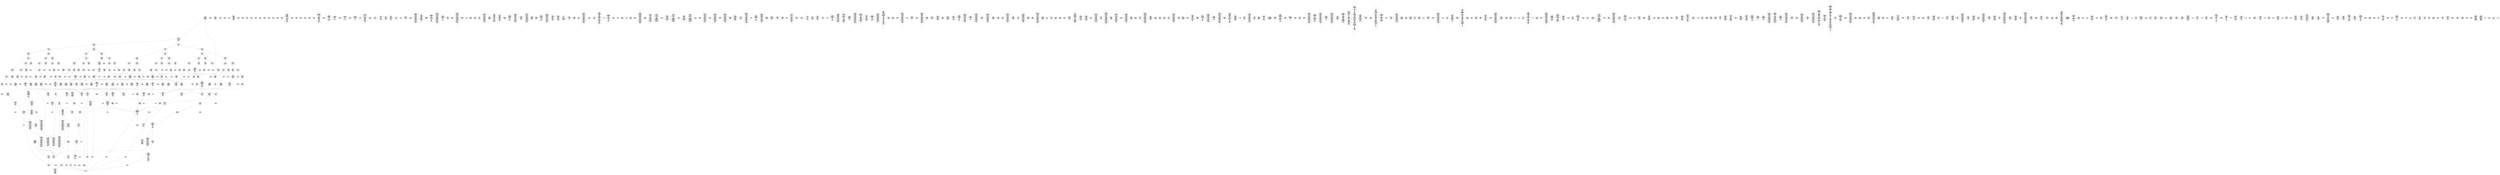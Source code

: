 /* Generated by GvGen v.1.0 (https://www.github.com/stricaud/gvgen) */

digraph G {
compound=true;
   node1 [label="[anywhere]"];
   node2 [label="# 0x0
PUSHX Data
PUSHX Data
MSTORE
PUSHX LogicData
CALLDATASIZE
LT
PUSHX Data
JUMPI
"];
   node3 [label="# 0xd
PUSHX Data
CALLDATALOAD
PUSHX BitData
SHR
PUSHX LogicData
GT
PUSHX Data
JUMPI
"];
   node4 [label="# 0x1e
PUSHX LogicData
GT
PUSHX Data
JUMPI
"];
   node5 [label="# 0x29
PUSHX LogicData
GT
PUSHX Data
JUMPI
"];
   node6 [label="# 0x34
PUSHX LogicData
GT
PUSHX Data
JUMPI
"];
   node7 [label="# 0x3f
PUSHX LogicData
EQ
PUSHX Data
JUMPI
"];
   node8 [label="# 0x4a
PUSHX LogicData
EQ
PUSHX Data
JUMPI
"];
   node9 [label="# 0x55
PUSHX LogicData
EQ
PUSHX Data
JUMPI
"];
   node10 [label="# 0x60
PUSHX Data
REVERT
"];
   node11 [label="# 0x64
JUMPDEST
PUSHX LogicData
EQ
PUSHX Data
JUMPI
"];
   node12 [label="# 0x70
PUSHX LogicData
EQ
PUSHX Data
JUMPI
"];
   node13 [label="# 0x7b
PUSHX Data
REVERT
"];
   node14 [label="# 0x7f
JUMPDEST
PUSHX LogicData
GT
PUSHX Data
JUMPI
"];
   node15 [label="# 0x8b
PUSHX LogicData
EQ
PUSHX Data
JUMPI
"];
   node16 [label="# 0x96
PUSHX LogicData
EQ
PUSHX Data
JUMPI
"];
   node17 [label="# 0xa1
PUSHX LogicData
EQ
PUSHX Data
JUMPI
"];
   node18 [label="# 0xac
PUSHX Data
REVERT
"];
   node19 [label="# 0xb0
JUMPDEST
PUSHX LogicData
EQ
PUSHX Data
JUMPI
"];
   node20 [label="# 0xbc
PUSHX LogicData
EQ
PUSHX Data
JUMPI
"];
   node21 [label="# 0xc7
PUSHX Data
REVERT
"];
   node22 [label="# 0xcb
JUMPDEST
PUSHX LogicData
GT
PUSHX Data
JUMPI
"];
   node23 [label="# 0xd7
PUSHX LogicData
GT
PUSHX Data
JUMPI
"];
   node24 [label="# 0xe2
PUSHX LogicData
EQ
PUSHX Data
JUMPI
"];
   node25 [label="# 0xed
PUSHX LogicData
EQ
PUSHX Data
JUMPI
"];
   node26 [label="# 0xf8
PUSHX LogicData
EQ
PUSHX Data
JUMPI
"];
   node27 [label="# 0x103
PUSHX Data
REVERT
"];
   node28 [label="# 0x107
JUMPDEST
PUSHX LogicData
EQ
PUSHX Data
JUMPI
"];
   node29 [label="# 0x113
PUSHX LogicData
EQ
PUSHX Data
JUMPI
"];
   node30 [label="# 0x11e
PUSHX Data
REVERT
"];
   node31 [label="# 0x122
JUMPDEST
PUSHX LogicData
GT
PUSHX Data
JUMPI
"];
   node32 [label="# 0x12e
PUSHX LogicData
EQ
PUSHX Data
JUMPI
"];
   node33 [label="# 0x139
PUSHX LogicData
EQ
PUSHX Data
JUMPI
"];
   node34 [label="# 0x144
PUSHX LogicData
EQ
PUSHX Data
JUMPI
"];
   node35 [label="# 0x14f
PUSHX Data
REVERT
"];
   node36 [label="# 0x153
JUMPDEST
PUSHX LogicData
EQ
PUSHX Data
JUMPI
"];
   node37 [label="# 0x15f
PUSHX LogicData
EQ
PUSHX Data
JUMPI
"];
   node38 [label="# 0x16a
PUSHX Data
REVERT
"];
   node39 [label="# 0x16e
JUMPDEST
PUSHX LogicData
GT
PUSHX Data
JUMPI
"];
   node40 [label="# 0x17a
PUSHX LogicData
GT
PUSHX Data
JUMPI
"];
   node41 [label="# 0x185
PUSHX LogicData
GT
PUSHX Data
JUMPI
"];
   node42 [label="# 0x190
PUSHX LogicData
EQ
PUSHX Data
JUMPI
"];
   node43 [label="# 0x19b
PUSHX LogicData
EQ
PUSHX Data
JUMPI
"];
   node44 [label="# 0x1a6
PUSHX LogicData
EQ
PUSHX Data
JUMPI
"];
   node45 [label="# 0x1b1
PUSHX Data
REVERT
"];
   node46 [label="# 0x1b5
JUMPDEST
PUSHX LogicData
EQ
PUSHX Data
JUMPI
"];
   node47 [label="# 0x1c1
PUSHX LogicData
EQ
PUSHX Data
JUMPI
"];
   node48 [label="# 0x1cc
PUSHX Data
REVERT
"];
   node49 [label="# 0x1d0
JUMPDEST
PUSHX LogicData
GT
PUSHX Data
JUMPI
"];
   node50 [label="# 0x1dc
PUSHX LogicData
EQ
PUSHX Data
JUMPI
"];
   node51 [label="# 0x1e7
PUSHX LogicData
EQ
PUSHX Data
JUMPI
"];
   node52 [label="# 0x1f2
PUSHX LogicData
EQ
PUSHX Data
JUMPI
"];
   node53 [label="# 0x1fd
PUSHX Data
REVERT
"];
   node54 [label="# 0x201
JUMPDEST
PUSHX LogicData
EQ
PUSHX Data
JUMPI
"];
   node55 [label="# 0x20d
PUSHX LogicData
EQ
PUSHX Data
JUMPI
"];
   node56 [label="# 0x218
PUSHX Data
REVERT
"];
   node57 [label="# 0x21c
JUMPDEST
PUSHX LogicData
GT
PUSHX Data
JUMPI
"];
   node58 [label="# 0x228
PUSHX LogicData
GT
PUSHX Data
JUMPI
"];
   node59 [label="# 0x233
PUSHX LogicData
EQ
PUSHX Data
JUMPI
"];
   node60 [label="# 0x23e
PUSHX LogicData
EQ
PUSHX Data
JUMPI
"];
   node61 [label="# 0x249
PUSHX LogicData
EQ
PUSHX Data
JUMPI
"];
   node62 [label="# 0x254
PUSHX Data
REVERT
"];
   node63 [label="# 0x258
JUMPDEST
PUSHX LogicData
EQ
PUSHX Data
JUMPI
"];
   node64 [label="# 0x264
PUSHX LogicData
EQ
PUSHX Data
JUMPI
"];
   node65 [label="# 0x26f
PUSHX Data
REVERT
"];
   node66 [label="# 0x273
JUMPDEST
PUSHX LogicData
EQ
PUSHX Data
JUMPI
"];
   node67 [label="# 0x27f
PUSHX LogicData
EQ
PUSHX Data
JUMPI
"];
   node68 [label="# 0x28a
PUSHX LogicData
EQ
PUSHX Data
JUMPI
"];
   node69 [label="# 0x295
PUSHX LogicData
EQ
PUSHX Data
JUMPI
"];
   node70 [label="# 0x2a0
JUMPDEST
PUSHX Data
REVERT
"];
   node71 [label="# 0x2a5
JUMPDEST
CALLVALUE
ISZERO
PUSHX Data
JUMPI
"];
   node72 [label="# 0x2ad
PUSHX Data
REVERT
"];
   node73 [label="# 0x2b1
JUMPDEST
PUSHX Data
PUSHX Data
CALLDATASIZE
PUSHX Data
PUSHX Data
JUMP
"];
   node74 [label="# 0x2c0
JUMPDEST
PUSHX Data
JUMP
"];
   node75 [label="# 0x2c5
JUMPDEST
PUSHX MemData
MLOAD
ISZERO
ISZERO
MSTORE
PUSHX ArithData
ADD
"];
   node76 [label="# 0x2d1
JUMPDEST
PUSHX MemData
MLOAD
SUB
RETURN
"];
   node77 [label="# 0x2da
JUMPDEST
CALLVALUE
ISZERO
PUSHX Data
JUMPI
"];
   node78 [label="# 0x2e2
PUSHX Data
REVERT
"];
   node79 [label="# 0x2e6
JUMPDEST
PUSHX Data
PUSHX Data
JUMP
"];
   node80 [label="# 0x2ef
JUMPDEST
PUSHX MemData
MLOAD
PUSHX Data
PUSHX Data
JUMP
"];
   node81 [label="# 0x2fc
JUMPDEST
CALLVALUE
ISZERO
PUSHX Data
JUMPI
"];
   node82 [label="# 0x304
PUSHX Data
REVERT
"];
   node83 [label="# 0x308
JUMPDEST
PUSHX Data
PUSHX Data
CALLDATASIZE
PUSHX Data
PUSHX Data
JUMP
"];
   node84 [label="# 0x317
JUMPDEST
PUSHX Data
JUMP
"];
   node85 [label="# 0x31c
JUMPDEST
PUSHX MemData
MLOAD
PUSHX ArithData
PUSHX BitData
PUSHX BitData
SHL
SUB
AND
MSTORE
PUSHX ArithData
ADD
PUSHX Data
JUMP
"];
   node86 [label="# 0x334
JUMPDEST
CALLVALUE
ISZERO
PUSHX Data
JUMPI
"];
   node87 [label="# 0x33c
PUSHX Data
REVERT
"];
   node88 [label="# 0x340
JUMPDEST
PUSHX Data
PUSHX Data
CALLDATASIZE
PUSHX Data
PUSHX Data
JUMP
"];
   node89 [label="# 0x34f
JUMPDEST
PUSHX Data
JUMP
"];
   node90 [label="# 0x354
JUMPDEST
STOP
"];
   node91 [label="# 0x356
JUMPDEST
CALLVALUE
ISZERO
PUSHX Data
JUMPI
"];
   node92 [label="# 0x35e
PUSHX Data
REVERT
"];
   node93 [label="# 0x362
JUMPDEST
PUSHX Data
PUSHX Data
CALLDATASIZE
PUSHX Data
PUSHX Data
JUMP
"];
   node94 [label="# 0x371
JUMPDEST
PUSHX Data
PUSHX Data
MSTORE
PUSHX Data
MSTORE
PUSHX Data
SHA3
SLOAD
PUSHX BitData
AND
JUMP
"];
   node95 [label="# 0x386
JUMPDEST
PUSHX Data
PUSHX Data
JUMP
"];
   node96 [label="# 0x38e
JUMPDEST
CALLVALUE
ISZERO
PUSHX Data
JUMPI
"];
   node97 [label="# 0x396
PUSHX Data
REVERT
"];
   node98 [label="# 0x39a
JUMPDEST
PUSHX StorData
SLOAD
"];
   node99 [label="# 0x39f
JUMPDEST
PUSHX MemData
MLOAD
MSTORE
PUSHX ArithData
ADD
PUSHX Data
JUMP
"];
   node100 [label="# 0x3ad
JUMPDEST
CALLVALUE
ISZERO
PUSHX Data
JUMPI
"];
   node101 [label="# 0x3b5
PUSHX Data
REVERT
"];
   node102 [label="# 0x3b9
JUMPDEST
PUSHX StorData
SLOAD
PUSHX Data
PUSHX BitData
AND
JUMP
"];
   node103 [label="# 0x3c7
JUMPDEST
PUSHX MemData
MLOAD
PUSHX Data
PUSHX Data
JUMP
"];
   node104 [label="# 0x3d4
JUMPDEST
CALLVALUE
ISZERO
PUSHX Data
JUMPI
"];
   node105 [label="# 0x3dc
PUSHX Data
REVERT
"];
   node106 [label="# 0x3e0
JUMPDEST
PUSHX Data
PUSHX Data
CALLDATASIZE
PUSHX Data
PUSHX Data
JUMP
"];
   node107 [label="# 0x3ef
JUMPDEST
PUSHX Data
JUMP
"];
   node108 [label="# 0x3f4
JUMPDEST
CALLVALUE
ISZERO
PUSHX Data
JUMPI
"];
   node109 [label="# 0x3fc
PUSHX Data
REVERT
"];
   node110 [label="# 0x400
JUMPDEST
PUSHX Data
PUSHX Data
CALLDATASIZE
PUSHX Data
PUSHX Data
JUMP
"];
   node111 [label="# 0x40f
JUMPDEST
PUSHX Data
JUMP
"];
   node112 [label="# 0x414
JUMPDEST
CALLVALUE
ISZERO
PUSHX Data
JUMPI
"];
   node113 [label="# 0x41c
PUSHX Data
REVERT
"];
   node114 [label="# 0x420
JUMPDEST
PUSHX Data
PUSHX Data
CALLDATASIZE
PUSHX Data
PUSHX Data
JUMP
"];
   node115 [label="# 0x42f
JUMPDEST
PUSHX Data
JUMP
"];
   node116 [label="# 0x434
JUMPDEST
CALLVALUE
ISZERO
PUSHX Data
JUMPI
"];
   node117 [label="# 0x43c
PUSHX Data
REVERT
"];
   node118 [label="# 0x440
JUMPDEST
PUSHX Data
PUSHX Data
CALLDATASIZE
PUSHX Data
PUSHX Data
JUMP
"];
   node119 [label="# 0x44f
JUMPDEST
PUSHX Data
JUMP
"];
   node120 [label="# 0x454
JUMPDEST
CALLVALUE
ISZERO
PUSHX Data
JUMPI
"];
   node121 [label="# 0x45c
PUSHX Data
REVERT
"];
   node122 [label="# 0x460
JUMPDEST
PUSHX Data
PUSHX Data
JUMP
"];
   node123 [label="# 0x469
JUMPDEST
CALLVALUE
ISZERO
PUSHX Data
JUMPI
"];
   node124 [label="# 0x471
PUSHX Data
REVERT
"];
   node125 [label="# 0x475
JUMPDEST
PUSHX Data
PUSHX Data
CALLDATASIZE
PUSHX Data
PUSHX Data
JUMP
"];
   node126 [label="# 0x484
JUMPDEST
PUSHX Data
JUMP
"];
   node127 [label="# 0x489
JUMPDEST
CALLVALUE
ISZERO
PUSHX Data
JUMPI
"];
   node128 [label="# 0x491
PUSHX Data
REVERT
"];
   node129 [label="# 0x495
JUMPDEST
PUSHX Data
PUSHX StorData
SLOAD
JUMP
"];
   node130 [label="# 0x49f
JUMPDEST
CALLVALUE
ISZERO
PUSHX Data
JUMPI
"];
   node131 [label="# 0x4a7
PUSHX Data
REVERT
"];
   node132 [label="# 0x4ab
JUMPDEST
PUSHX Data
PUSHX Data
JUMP
"];
   node133 [label="# 0x4d3
JUMPDEST
CALLVALUE
ISZERO
PUSHX Data
JUMPI
"];
   node134 [label="# 0x4db
PUSHX Data
REVERT
"];
   node135 [label="# 0x4df
JUMPDEST
PUSHX Data
PUSHX Data
CALLDATASIZE
PUSHX Data
PUSHX Data
JUMP
"];
   node136 [label="# 0x4ee
JUMPDEST
PUSHX Data
JUMP
"];
   node137 [label="# 0x4f3
JUMPDEST
CALLVALUE
ISZERO
PUSHX Data
JUMPI
"];
   node138 [label="# 0x4fb
PUSHX Data
REVERT
"];
   node139 [label="# 0x4ff
JUMPDEST
PUSHX Data
PUSHX Data
CALLDATASIZE
PUSHX Data
PUSHX Data
JUMP
"];
   node140 [label="# 0x50e
JUMPDEST
PUSHX Data
JUMP
"];
   node141 [label="# 0x513
JUMPDEST
CALLVALUE
ISZERO
PUSHX Data
JUMPI
"];
   node142 [label="# 0x51b
PUSHX Data
REVERT
"];
   node143 [label="# 0x51f
JUMPDEST
PUSHX Data
PUSHX Data
CALLDATASIZE
PUSHX Data
PUSHX Data
JUMP
"];
   node144 [label="# 0x52e
JUMPDEST
PUSHX Data
JUMP
"];
   node145 [label="# 0x533
JUMPDEST
CALLVALUE
ISZERO
PUSHX Data
JUMPI
"];
   node146 [label="# 0x53b
PUSHX Data
REVERT
"];
   node147 [label="# 0x53f
JUMPDEST
PUSHX StorData
SLOAD
PUSHX Data
PUSHX BitData
AND
JUMP
"];
   node148 [label="# 0x54d
JUMPDEST
CALLVALUE
ISZERO
PUSHX Data
JUMPI
"];
   node149 [label="# 0x555
PUSHX Data
REVERT
"];
   node150 [label="# 0x559
JUMPDEST
PUSHX Data
PUSHX Data
JUMP
"];
   node151 [label="# 0x562
JUMPDEST
CALLVALUE
ISZERO
PUSHX Data
JUMPI
"];
   node152 [label="# 0x56a
PUSHX Data
REVERT
"];
   node153 [label="# 0x56e
JUMPDEST
PUSHX Data
PUSHX Data
CALLDATASIZE
PUSHX Data
PUSHX Data
JUMP
"];
   node154 [label="# 0x57d
JUMPDEST
PUSHX Data
JUMP
"];
   node155 [label="# 0x582
JUMPDEST
CALLVALUE
ISZERO
PUSHX Data
JUMPI
"];
   node156 [label="# 0x58a
PUSHX Data
REVERT
"];
   node157 [label="# 0x58e
JUMPDEST
PUSHX Data
PUSHX Data
CALLDATASIZE
PUSHX Data
PUSHX Data
JUMP
"];
   node158 [label="# 0x59d
JUMPDEST
PUSHX Data
JUMP
"];
   node159 [label="# 0x5a2
JUMPDEST
CALLVALUE
ISZERO
PUSHX Data
JUMPI
"];
   node160 [label="# 0x5aa
PUSHX Data
REVERT
"];
   node161 [label="# 0x5ae
JUMPDEST
PUSHX Data
PUSHX Data
JUMP
"];
   node162 [label="# 0x5b7
JUMPDEST
CALLVALUE
ISZERO
PUSHX Data
JUMPI
"];
   node163 [label="# 0x5bf
PUSHX Data
REVERT
"];
   node164 [label="# 0x5c3
JUMPDEST
PUSHX Data
PUSHX Data
JUMP
"];
   node165 [label="# 0x5eb
JUMPDEST
CALLVALUE
ISZERO
PUSHX Data
JUMPI
"];
   node166 [label="# 0x5f3
PUSHX Data
REVERT
"];
   node167 [label="# 0x5f7
JUMPDEST
PUSHX Data
PUSHX Data
JUMP
"];
   node168 [label="# 0x606
JUMPDEST
CALLVALUE
ISZERO
PUSHX Data
JUMPI
"];
   node169 [label="# 0x60e
PUSHX Data
REVERT
"];
   node170 [label="# 0x612
JUMPDEST
PUSHX StorData
SLOAD
PUSHX ArithData
PUSHX BitData
PUSHX BitData
SHL
SUB
AND
PUSHX Data
JUMP
"];
   node171 [label="# 0x624
JUMPDEST
CALLVALUE
ISZERO
PUSHX Data
JUMPI
"];
   node172 [label="# 0x62c
PUSHX Data
REVERT
"];
   node173 [label="# 0x630
JUMPDEST
PUSHX Data
PUSHX Data
CALLDATASIZE
PUSHX Data
PUSHX Data
JUMP
"];
   node174 [label="# 0x63f
JUMPDEST
PUSHX Data
JUMP
"];
   node175 [label="# 0x644
JUMPDEST
PUSHX Data
MLOAD
MLOAD
PUSHX ArithData
PUSHX BitData
PUSHX BitData
SHL
SUB
AND
MSTORE
PUSHX ArithData
ADD
MLOAD
PUSHX BitData
AND
ADD
MSTORE
ADD
PUSHX Data
JUMP
"];
   node176 [label="# 0x672
JUMPDEST
CALLVALUE
ISZERO
PUSHX Data
JUMPI
"];
   node177 [label="# 0x67a
PUSHX Data
REVERT
"];
   node178 [label="# 0x67e
JUMPDEST
PUSHX Data
PUSHX Data
JUMP
"];
   node179 [label="# 0x687
JUMPDEST
CALLVALUE
ISZERO
PUSHX Data
JUMPI
"];
   node180 [label="# 0x68f
PUSHX Data
REVERT
"];
   node181 [label="# 0x693
JUMPDEST
PUSHX Data
PUSHX Data
CALLDATASIZE
PUSHX Data
PUSHX Data
JUMP
"];
   node182 [label="# 0x6a2
JUMPDEST
PUSHX Data
JUMP
"];
   node183 [label="# 0x6a7
JUMPDEST
CALLVALUE
ISZERO
PUSHX Data
JUMPI
"];
   node184 [label="# 0x6af
PUSHX Data
REVERT
"];
   node185 [label="# 0x6b3
JUMPDEST
PUSHX Data
PUSHX Data
CALLDATASIZE
PUSHX Data
PUSHX Data
JUMP
"];
   node186 [label="# 0x6c2
JUMPDEST
PUSHX Data
JUMP
"];
   node187 [label="# 0x6c7
JUMPDEST
CALLVALUE
ISZERO
PUSHX Data
JUMPI
"];
   node188 [label="# 0x6cf
PUSHX Data
REVERT
"];
   node189 [label="# 0x6d3
JUMPDEST
PUSHX Data
PUSHX Data
CALLDATASIZE
PUSHX Data
PUSHX Data
JUMP
"];
   node190 [label="# 0x6e2
JUMPDEST
PUSHX Data
JUMP
"];
   node191 [label="# 0x6e7
JUMPDEST
CALLVALUE
ISZERO
PUSHX Data
JUMPI
"];
   node192 [label="# 0x6ef
PUSHX Data
REVERT
"];
   node193 [label="# 0x6f3
JUMPDEST
PUSHX Data
PUSHX Data
CALLDATASIZE
PUSHX Data
PUSHX Data
JUMP
"];
   node194 [label="# 0x702
JUMPDEST
PUSHX Data
JUMP
"];
   node195 [label="# 0x707
JUMPDEST
PUSHX Data
PUSHX Data
CALLDATASIZE
PUSHX Data
PUSHX Data
JUMP
"];
   node196 [label="# 0x715
JUMPDEST
PUSHX Data
JUMP
"];
   node197 [label="# 0x71a
JUMPDEST
CALLVALUE
ISZERO
PUSHX Data
JUMPI
"];
   node198 [label="# 0x722
PUSHX Data
REVERT
"];
   node199 [label="# 0x726
JUMPDEST
PUSHX Data
PUSHX Data
JUMP
"];
   node200 [label="# 0x74e
JUMPDEST
CALLVALUE
ISZERO
PUSHX Data
JUMPI
"];
   node201 [label="# 0x756
PUSHX Data
REVERT
"];
   node202 [label="# 0x75a
JUMPDEST
PUSHX Data
PUSHX StorData
SLOAD
JUMP
"];
   node203 [label="# 0x764
JUMPDEST
CALLVALUE
ISZERO
PUSHX Data
JUMPI
"];
   node204 [label="# 0x76c
PUSHX Data
REVERT
"];
   node205 [label="# 0x770
JUMPDEST
PUSHX Data
PUSHX Data
CALLDATASIZE
PUSHX Data
PUSHX Data
JUMP
"];
   node206 [label="# 0x77f
JUMPDEST
PUSHX Data
JUMP
"];
   node207 [label="# 0x784
JUMPDEST
CALLVALUE
ISZERO
PUSHX Data
JUMPI
"];
   node208 [label="# 0x78c
PUSHX Data
REVERT
"];
   node209 [label="# 0x790
JUMPDEST
PUSHX Data
PUSHX Data
CALLDATASIZE
PUSHX Data
PUSHX Data
JUMP
"];
   node210 [label="# 0x79f
JUMPDEST
PUSHX ArithData
PUSHX BitData
PUSHX BitData
SHL
SUB
AND
PUSHX Data
MSTORE
PUSHX Data
PUSHX Data
MSTORE
PUSHX Data
SHA3
AND
MSTORE
MSTORE
SHA3
SLOAD
PUSHX BitData
AND
JUMP
"];
   node211 [label="# 0x7cd
JUMPDEST
CALLVALUE
ISZERO
PUSHX Data
JUMPI
"];
   node212 [label="# 0x7d5
PUSHX Data
REVERT
"];
   node213 [label="# 0x7d9
JUMPDEST
PUSHX Data
PUSHX Data
CALLDATASIZE
PUSHX Data
PUSHX Data
JUMP
"];
   node214 [label="# 0x7e8
JUMPDEST
PUSHX Data
JUMP
"];
   node215 [label="# 0x7ed
JUMPDEST
PUSHX Data
PUSHX ArithData
PUSHX BitData
PUSHX BitData
SHL
SUB
NOT
AND
PUSHX LogicData
EQ
PUSHX Data
JUMPI
"];
   node216 [label="# 0x822
PUSHX ArithData
PUSHX BitData
PUSHX BitData
SHL
SUB
NOT
AND
PUSHX LogicData
EQ
"];
   node217 [label="# 0x850
JUMPDEST
PUSHX Data
JUMPI
"];
   node218 [label="# 0x856
PUSHX ArithData
PUSHX BitData
PUSHX BitData
SHL
SUB
NOT
AND
PUSHX LogicData
EQ
"];
   node219 [label="# 0x884
JUMPDEST
PUSHX Data
JUMPI
"];
   node220 [label="# 0x88a
PUSHX LogicData
PUSHX ArithData
PUSHX BitData
PUSHX BitData
SHL
SUB
NOT
AND
EQ
"];
   node221 [label="# 0x8b8
JUMPDEST
JUMP
"];
   node222 [label="# 0x8be
JUMPDEST
PUSHX Data
PUSHX StorData
SLOAD
PUSHX Data
PUSHX Data
JUMP
"];
   node223 [label="# 0x8cd
JUMPDEST
PUSHX ArithData
ADD
PUSHX ArithData
DIV
MUL
PUSHX ArithData
ADD
PUSHX MemData
MLOAD
ADD
PUSHX Data
MSTORE
MSTORE
PUSHX ArithData
ADD
SLOAD
PUSHX Data
PUSHX Data
JUMP
"];
   node224 [label="# 0x8f9
JUMPDEST
ISZERO
PUSHX Data
JUMPI
"];
   node225 [label="# 0x900
PUSHX LogicData
LT
PUSHX Data
JUMPI
"];
   node226 [label="# 0x908
PUSHX ArithData
SLOAD
DIV
MUL
MSTORE
PUSHX ArithData
ADD
PUSHX Data
JUMP
"];
   node227 [label="# 0x91b
JUMPDEST
ADD
PUSHX Data
MSTORE
PUSHX Data
PUSHX Data
SHA3
"];
   node228 [label="# 0x929
JUMPDEST
SLOAD
MSTORE
PUSHX ArithData
ADD
PUSHX ArithData
ADD
GT
PUSHX Data
JUMPI
"];
   node229 [label="# 0x93d
SUB
PUSHX BitData
AND
ADD
"];
   node230 [label="# 0x946
JUMPDEST
JUMP
"];
   node231 [label="# 0x950
JUMPDEST
PUSHX Data
PUSHX Data
PUSHX StorData
SLOAD
GT
JUMP
"];
   node232 [label="# 0x95d
JUMPDEST
PUSHX Data
JUMPI
"];
   node233 [label="# 0x962
PUSHX MemData
MLOAD
PUSHX BitData
PUSHX BitData
SHL
MSTORE
PUSHX Data
PUSHX ArithData
ADD
MSTORE
PUSHX Data
PUSHX ArithData
ADD
MSTORE
PUSHX Data
PUSHX ArithData
ADD
MSTORE
PUSHX Data
PUSHX ArithData
ADD
MSTORE
PUSHX ArithData
ADD
"];
   node234 [label="# 0x9cb
JUMPDEST
PUSHX MemData
MLOAD
SUB
REVERT
"];
   node235 [label="# 0x9d4
JUMPDEST
PUSHX Data
MSTORE
PUSHX Data
PUSHX Data
MSTORE
PUSHX Data
SHA3
SLOAD
PUSHX ArithData
PUSHX BitData
PUSHX BitData
SHL
SUB
AND
JUMP
"];
   node236 [label="# 0x9f0
JUMPDEST
PUSHX Data
PUSHX Data
PUSHX Data
JUMP
"];
   node237 [label="# 0x9fb
JUMPDEST
PUSHX ArithData
PUSHX BitData
PUSHX BitData
SHL
SUB
AND
PUSHX ArithData
PUSHX BitData
PUSHX BitData
SHL
SUB
AND
EQ
ISZERO
PUSHX Data
JUMPI
"];
   node238 [label="# 0xa18
PUSHX MemData
MLOAD
PUSHX BitData
PUSHX BitData
SHL
MSTORE
PUSHX Data
PUSHX ArithData
ADD
MSTORE
PUSHX Data
PUSHX ArithData
ADD
MSTORE
PUSHX Data
PUSHX ArithData
ADD
MSTORE
PUSHX Data
PUSHX ArithData
ADD
MSTORE
PUSHX ArithData
ADD
PUSHX Data
JUMP
"];
   node239 [label="# 0xa85
JUMPDEST
CALLER
PUSHX ArithData
PUSHX BitData
PUSHX BitData
SHL
SUB
AND
EQ
PUSHX Data
JUMPI
"];
   node240 [label="# 0xa97
PUSHX Data
CALLER
PUSHX Data
JUMP
"];
   node241 [label="# 0xaa1
JUMPDEST
PUSHX Data
JUMPI
"];
   node242 [label="# 0xaa6
PUSHX MemData
MLOAD
PUSHX BitData
PUSHX BitData
SHL
MSTORE
PUSHX Data
PUSHX ArithData
ADD
MSTORE
PUSHX Data
PUSHX ArithData
ADD
MSTORE
PUSHX Data
PUSHX ArithData
ADD
MSTORE
PUSHX Data
PUSHX ArithData
ADD
MSTORE
PUSHX ArithData
ADD
PUSHX Data
JUMP
"];
   node243 [label="# 0xb13
JUMPDEST
PUSHX Data
PUSHX Data
JUMP
"];
   node244 [label="# 0xb1e
JUMPDEST
JUMP
"];
   node245 [label="# 0xb23
JUMPDEST
PUSHX Data
PUSHX StorData
SLOAD
PUSHX BitData
AND
PUSHX LogicData
GT
ISZERO
PUSHX Data
JUMPI
"];
   node246 [label="# 0xb35
PUSHX BitData
PUSHX BitData
SHL
PUSHX Data
MSTORE
PUSHX Data
PUSHX Data
MSTORE
PUSHX Data
PUSHX Data
REVERT
"];
   node247 [label="# 0xb4a
JUMPDEST
EQ
PUSHX Data
JUMPI
"];
   node248 [label="# 0xb50
PUSHX MemData
MLOAD
PUSHX BitData
PUSHX BitData
SHL
MSTORE
PUSHX Data
PUSHX ArithData
ADD
MSTORE
PUSHX Data
PUSHX ArithData
ADD
MSTORE
PUSHX Data
PUSHX ArithData
ADD
MSTORE
PUSHX ArithData
ADD
PUSHX Data
JUMP
"];
   node249 [label="# 0xb97
JUMPDEST
ORIGIN
CALLER
EQ
PUSHX Data
JUMPI
"];
   node250 [label="# 0xb9f
PUSHX MemData
MLOAD
PUSHX BitData
PUSHX BitData
SHL
MSTORE
PUSHX Data
PUSHX ArithData
ADD
MSTORE
PUSHX Data
PUSHX ArithData
ADD
MSTORE
PUSHX Data
PUSHX ArithData
ADD
MSTORE
PUSHX BitData
PUSHX BitData
SHL
PUSHX ArithData
ADD
MSTORE
PUSHX ArithData
ADD
PUSHX Data
JUMP
"];
   node251 [label="# 0xbf4
JUMPDEST
CALLER
PUSHX Data
MSTORE
PUSHX Data
PUSHX Data
MSTORE
PUSHX Data
SHA3
SLOAD
PUSHX BitData
AND
ISZERO
PUSHX Data
JUMPI
"];
   node252 [label="# 0xc0d
PUSHX MemData
MLOAD
PUSHX BitData
PUSHX BitData
SHL
MSTORE
PUSHX Data
PUSHX ArithData
ADD
MSTORE
PUSHX Data
PUSHX ArithData
ADD
MSTORE
PUSHX Data
PUSHX ArithData
ADD
MSTORE
PUSHX Data
PUSHX ArithData
ADD
MSTORE
PUSHX ArithData
ADD
PUSHX Data
JUMP
"];
   node253 [label="# 0xc7a
JUMPDEST
PUSHX Data
PUSHX StorData
SLOAD
PUSHX Data
PUSHX Data
PUSHX StorData
SLOAD
JUMP
"];
   node254 [label="# 0xcc8
JUMPDEST
PUSHX Data
PUSHX Data
PUSHX Data
JUMP
"];
   node255 [label="# 0xcd3
JUMPDEST
PUSHX Data
PUSHX Data
JUMP
"];
   node256 [label="# 0xcdd
JUMPDEST
PUSHX Data
PUSHX Data
JUMP
"];
   node257 [label="# 0xce7
JUMPDEST
GT
ISZERO
PUSHX Data
JUMPI
"];
   node258 [label="# 0xcee
PUSHX MemData
MLOAD
PUSHX BitData
PUSHX BitData
SHL
MSTORE
PUSHX Data
PUSHX ArithData
ADD
MSTORE
PUSHX Data
PUSHX ArithData
ADD
MSTORE
PUSHX Data
PUSHX ArithData
ADD
MSTORE
PUSHX ArithData
ADD
PUSHX Data
JUMP
"];
   node259 [label="# 0xd35
JUMPDEST
PUSHX Data
CALLER
PUSHX Data
PUSHX Data
JUMP
"];
   node260 [label="# 0xd40
JUMPDEST
CALLER
PUSHX Data
MSTORE
PUSHX Data
PUSHX Data
MSTORE
PUSHX Data
SHA3
SLOAD
PUSHX BitData
NOT
AND
PUSHX BitData
OR
SSTORE
PUSHX Data
PUSHX Data
PUSHX Data
JUMP
"];
   node261 [label="# 0xd6a
JUMPDEST
PUSHX Data
MLOAD
CALLER
MSTORE
PUSHX Data
PUSHX ArithData
ADD
MSTORE
PUSHX Data
ADD
PUSHX MemData
MLOAD
SUB
LOGX
JUMP
"];
   node262 [label="# 0xda5
JUMPDEST
PUSHX Data
PUSHX Data
JUMP
"];
   node263 [label="# 0xdb0
JUMPDEST
PUSHX StorData
SLOAD
PUSHX ArithData
PUSHX BitData
PUSHX BitData
SHL
SUB
AND
CALLER
EQ
PUSHX Data
JUMPI
"];
   node264 [label="# 0xdc3
PUSHX MemData
MLOAD
PUSHX BitData
PUSHX BitData
SHL
MSTORE
PUSHX Data
PUSHX ArithData
ADD
MSTORE
PUSHX ArithData
ADD
MSTORE
PUSHX Data
PUSHX ArithData
ADD
MSTORE
PUSHX ArithData
ADD
PUSHX Data
JUMP
"];
   node265 [label="# 0xe0a
JUMPDEST
PUSHX LogicData
PUSHX StorData
SLOAD
EQ
ISZERO
PUSHX Data
JUMPI
"];
   node266 [label="# 0xe16
PUSHX MemData
MLOAD
PUSHX BitData
PUSHX BitData
SHL
MSTORE
PUSHX Data
PUSHX ArithData
ADD
MSTORE
PUSHX Data
PUSHX ArithData
ADD
MSTORE
PUSHX Data
PUSHX ArithData
ADD
MSTORE
PUSHX ArithData
ADD
PUSHX Data
JUMP
"];
   node267 [label="# 0xe5d
JUMPDEST
PUSHX Data
PUSHX Data
SSTORE
PUSHX Data
PUSHX Data
JUMP
"];
   node268 [label="# 0xe6b
JUMPDEST
PUSHX Data
PUSHX Data
SSTORE
JUMP
"];
   node269 [label="# 0xe73
JUMPDEST
PUSHX StorData
SLOAD
PUSHX ArithData
PUSHX BitData
PUSHX BitData
SHL
SUB
AND
CALLER
EQ
PUSHX Data
JUMPI
"];
   node270 [label="# 0xe86
PUSHX MemData
MLOAD
PUSHX BitData
PUSHX BitData
SHL
MSTORE
PUSHX Data
PUSHX ArithData
ADD
MSTORE
PUSHX ArithData
ADD
MSTORE
PUSHX Data
PUSHX ArithData
ADD
MSTORE
PUSHX ArithData
ADD
PUSHX Data
JUMP
"];
   node271 [label="# 0xecd
JUMPDEST
PUSHX StorData
SLOAD
PUSHX BitData
NOT
AND
PUSHX Data
PUSHX LogicData
GT
ISZERO
PUSHX Data
JUMPI
"];
   node272 [label="# 0xee5
PUSHX BitData
PUSHX BitData
SHL
PUSHX Data
MSTORE
PUSHX Data
PUSHX Data
MSTORE
PUSHX Data
PUSHX Data
REVERT
"];
   node273 [label="# 0xefa
JUMPDEST
MUL
OR
SSTORE
PUSHX Data
PUSHX MemData
MLOAD
PUSHX Data
PUSHX Data
JUMP
"];
   node274 [label="# 0xf2e
JUMPDEST
PUSHX MemData
MLOAD
SUB
LOGX
JUMP
"];
   node275 [label="# 0xf39
JUMPDEST
PUSHX Data
PUSHX Data
PUSHX Data
JUMP
"];
   node276 [label="# 0xf44
JUMPDEST
LT
PUSHX Data
JUMPI
"];
   node277 [label="# 0xf4b
PUSHX MemData
MLOAD
PUSHX BitData
PUSHX BitData
SHL
MSTORE
PUSHX Data
PUSHX ArithData
ADD
MSTORE
PUSHX Data
PUSHX ArithData
ADD
MSTORE
PUSHX Data
PUSHX ArithData
ADD
MSTORE
PUSHX Data
PUSHX ArithData
ADD
MSTORE
PUSHX ArithData
ADD
PUSHX Data
JUMP
"];
   node278 [label="# 0xfb8
JUMPDEST
PUSHX StorData
SLOAD
"];
   node279 [label="# 0xfc0
JUMPDEST
LT
ISZERO
PUSHX Data
JUMPI
"];
   node280 [label="# 0xfc9
PUSHX Data
MSTORE
PUSHX Data
PUSHX ArithData
MSTORE
PUSHX Data
SHA3
MLOAD
ADD
MSTORE
SLOAD
PUSHX ArithData
PUSHX BitData
PUSHX BitData
SHL
SUB
AND
MSTORE
PUSHX BitData
PUSHX BitData
SHL
DIV
PUSHX BitData
AND
ADD
MSTORE
ISZERO
PUSHX Data
JUMPI
"];
   node281 [label="# 0x100f
MLOAD
"];
   node282 [label="# 0x1013
JUMPDEST
PUSHX ArithData
PUSHX BitData
PUSHX BitData
SHL
SUB
AND
PUSHX ArithData
PUSHX BitData
PUSHX BitData
SHL
SUB
AND
EQ
ISZERO
PUSHX Data
JUMPI
"];
   node283 [label="# 0x102e
EQ
ISZERO
PUSHX Data
JUMPI
"];
   node284 [label="# 0x1036
PUSHX Data
JUMP
"];
   node285 [label="# 0x1041
JUMPDEST
PUSHX Data
PUSHX Data
JUMP
"];
   node286 [label="# 0x104b
JUMPDEST
"];
   node287 [label="# 0x104f
JUMPDEST
PUSHX Data
PUSHX Data
JUMP
"];
   node288 [label="# 0x105a
JUMPDEST
PUSHX Data
JUMP
"];
   node289 [label="# 0x1062
JUMPDEST
PUSHX MemData
MLOAD
PUSHX BitData
PUSHX BitData
SHL
MSTORE
PUSHX Data
PUSHX ArithData
ADD
MSTORE
PUSHX Data
PUSHX ArithData
ADD
MSTORE
PUSHX Data
PUSHX ArithData
ADD
MSTORE
PUSHX Data
PUSHX ArithData
ADD
MSTORE
PUSHX ArithData
ADD
PUSHX Data
JUMP
"];
   node290 [label="# 0x10d1
JUMPDEST
PUSHX LogicData
PUSHX StorData
SLOAD
EQ
ISZERO
PUSHX Data
JUMPI
"];
   node291 [label="# 0x10dd
PUSHX MemData
MLOAD
PUSHX BitData
PUSHX BitData
SHL
MSTORE
PUSHX Data
PUSHX ArithData
ADD
MSTORE
PUSHX Data
PUSHX ArithData
ADD
MSTORE
PUSHX Data
PUSHX ArithData
ADD
MSTORE
PUSHX ArithData
ADD
PUSHX Data
JUMP
"];
   node292 [label="# 0x1124
JUMPDEST
PUSHX Data
PUSHX Data
SSTORE
PUSHX StorData
SLOAD
PUSHX ArithData
PUSHX BitData
PUSHX BitData
SHL
SUB
AND
CALLER
EQ
PUSHX Data
JUMPI
"];
   node293 [label="# 0x113c
PUSHX MemData
MLOAD
PUSHX BitData
PUSHX BitData
SHL
MSTORE
PUSHX Data
PUSHX ArithData
ADD
MSTORE
PUSHX ArithData
ADD
MSTORE
PUSHX Data
PUSHX ArithData
ADD
MSTORE
PUSHX ArithData
ADD
PUSHX Data
JUMP
"];
   node294 [label="# 0x1183
JUMPDEST
PUSHX Data
PUSHX StorData
SLOAD
PUSHX BitData
AND
PUSHX LogicData
GT
ISZERO
PUSHX Data
JUMPI
"];
   node295 [label="# 0x1195
PUSHX BitData
PUSHX BitData
SHL
PUSHX Data
MSTORE
PUSHX Data
PUSHX Data
MSTORE
PUSHX Data
PUSHX Data
REVERT
"];
   node296 [label="# 0x11aa
JUMPDEST
EQ
PUSHX Data
JUMPI
"];
   node297 [label="# 0x11b0
PUSHX MemData
MLOAD
PUSHX BitData
PUSHX BitData
SHL
MSTORE
PUSHX Data
PUSHX ArithData
ADD
MSTORE
PUSHX Data
PUSHX ArithData
ADD
MSTORE
PUSHX Data
PUSHX ArithData
ADD
MSTORE
PUSHX Data
PUSHX ArithData
ADD
MSTORE
PUSHX ArithData
ADD
PUSHX Data
JUMP
"];
   node298 [label="# 0x121d
JUMPDEST
PUSHX StorData
SLOAD
PUSHX BitData
AND
ISZERO
PUSHX Data
JUMPI
"];
   node299 [label="# 0x1229
PUSHX MemData
MLOAD
PUSHX BitData
PUSHX BitData
SHL
MSTORE
PUSHX Data
PUSHX ArithData
ADD
MSTORE
PUSHX Data
PUSHX ArithData
ADD
MSTORE
PUSHX Data
PUSHX ArithData
ADD
MSTORE
PUSHX Data
PUSHX ArithData
ADD
MSTORE
PUSHX ArithData
ADD
PUSHX Data
JUMP
"];
   node300 [label="# 0x1296
JUMPDEST
SELFBALANCE
PUSHX Data
PUSHX Data
PUSHX Data
PUSHX Data
PUSHX Data
JUMP
"];
   node301 [label="# 0x12b6
JUMPDEST
PUSHX Data
PUSHX Data
JUMP
"];
   node302 [label="# 0x12c0
JUMPDEST
PUSHX StorData
SLOAD
PUSHX BitData
NOT
AND
PUSHX BitData
OR
SSTORE
PUSHX MemData
MLOAD
PUSHX Data
PUSHX Data
GAS
CALL
RETURNDATASIZE
PUSHX LogicData
EQ
PUSHX Data
JUMPI
"];
   node303 [label="# 0x1305
PUSHX MemData
MLOAD
PUSHX BitData
NOT
PUSHX ArithData
RETURNDATASIZE
ADD
AND
ADD
PUSHX Data
MSTORE
RETURNDATASIZE
MSTORE
RETURNDATASIZE
PUSHX Data
PUSHX ArithData
ADD
RETURNDATACOPY
PUSHX Data
JUMP
"];
   node304 [label="# 0x1326
JUMPDEST
PUSHX Data
"];
   node305 [label="# 0x132b
JUMPDEST
PUSHX MemData
MLOAD
PUSHX Data
PUSHX Data
GAS
CALL
RETURNDATASIZE
PUSHX LogicData
EQ
PUSHX Data
JUMPI
"];
   node306 [label="# 0x1365
PUSHX MemData
MLOAD
PUSHX BitData
NOT
PUSHX ArithData
RETURNDATASIZE
ADD
AND
ADD
PUSHX Data
MSTORE
RETURNDATASIZE
MSTORE
RETURNDATASIZE
PUSHX Data
PUSHX ArithData
ADD
RETURNDATACOPY
PUSHX Data
JUMP
"];
   node307 [label="# 0x1386
JUMPDEST
PUSHX Data
"];
   node308 [label="# 0x138b
JUMPDEST
PUSHX MemData
MLOAD
PUSHX Data
PUSHX Data
GAS
CALL
RETURNDATASIZE
PUSHX LogicData
EQ
PUSHX Data
JUMPI
"];
   node309 [label="# 0x13c5
PUSHX MemData
MLOAD
PUSHX BitData
NOT
PUSHX ArithData
RETURNDATASIZE
ADD
AND
ADD
PUSHX Data
MSTORE
RETURNDATASIZE
MSTORE
RETURNDATASIZE
PUSHX Data
PUSHX ArithData
ADD
RETURNDATACOPY
PUSHX Data
JUMP
"];
   node310 [label="# 0x13e6
JUMPDEST
PUSHX Data
"];
   node311 [label="# 0x13eb
JUMPDEST
PUSHX Data
JUMPI
"];
   node312 [label="# 0x13f5
PUSHX MemData
MLOAD
PUSHX BitData
PUSHX BitData
SHL
MSTORE
PUSHX Data
PUSHX ArithData
ADD
MSTORE
PUSHX Data
PUSHX ArithData
ADD
MSTORE
PUSHX Data
PUSHX ArithData
ADD
MSTORE
PUSHX ArithData
ADD
PUSHX Data
JUMP
"];
   node313 [label="# 0x143c
JUMPDEST
PUSHX Data
JUMPI
"];
   node314 [label="# 0x1442
PUSHX MemData
MLOAD
PUSHX BitData
PUSHX BitData
SHL
MSTORE
PUSHX Data
PUSHX ArithData
ADD
MSTORE
PUSHX Data
PUSHX ArithData
ADD
MSTORE
PUSHX Data
PUSHX ArithData
ADD
MSTORE
PUSHX ArithData
ADD
PUSHX Data
JUMP
"];
   node315 [label="# 0x1489
JUMPDEST
PUSHX Data
JUMPI
"];
   node316 [label="# 0x148f
PUSHX MemData
MLOAD
PUSHX BitData
PUSHX BitData
SHL
MSTORE
PUSHX Data
PUSHX ArithData
ADD
MSTORE
PUSHX Data
PUSHX ArithData
ADD
MSTORE
PUSHX Data
PUSHX ArithData
ADD
MSTORE
PUSHX ArithData
ADD
PUSHX Data
JUMP
"];
   node317 [label="# 0x14d6
JUMPDEST
PUSHX Data
PUSHX Data
SSTORE
JUMP
"];
   node318 [label="# 0x14e4
JUMPDEST
PUSHX Data
PUSHX MemData
MLOAD
PUSHX ArithData
ADD
PUSHX Data
MSTORE
PUSHX Data
MSTORE
PUSHX Data
JUMP
"];
   node319 [label="# 0x14ff
JUMPDEST
PUSHX StorData
SLOAD
LT
PUSHX Data
JUMPI
"];
   node320 [label="# 0x150a
PUSHX MemData
MLOAD
PUSHX BitData
PUSHX BitData
SHL
MSTORE
PUSHX Data
PUSHX ArithData
ADD
MSTORE
PUSHX Data
PUSHX ArithData
ADD
MSTORE
PUSHX Data
PUSHX ArithData
ADD
MSTORE
PUSHX Data
PUSHX ArithData
ADD
MSTORE
PUSHX ArithData
ADD
PUSHX Data
JUMP
"];
   node321 [label="# 0x1577
JUMPDEST
JUMP
"];
   node322 [label="# 0x157b
JUMPDEST
PUSHX StorData
SLOAD
PUSHX ArithData
PUSHX BitData
PUSHX BitData
SHL
SUB
AND
CALLER
EQ
PUSHX Data
JUMPI
"];
   node323 [label="# 0x158e
PUSHX MemData
MLOAD
PUSHX BitData
PUSHX BitData
SHL
MSTORE
PUSHX Data
PUSHX ArithData
ADD
MSTORE
PUSHX ArithData
ADD
MSTORE
PUSHX Data
PUSHX ArithData
ADD
MSTORE
PUSHX ArithData
ADD
PUSHX Data
JUMP
"];
   node324 [label="# 0x15d5
JUMPDEST
PUSHX Data
PUSHX Data
PUSHX Data
JUMP
"];
   node325 [label="# 0x15e1
JUMPDEST
PUSHX Data
PUSHX MemData
MLOAD
PUSHX Data
PUSHX Data
JUMP
"];
   node326 [label="# 0x1613
JUMPDEST
PUSHX MemData
MLOAD
SUB
LOGX
JUMP
"];
   node327 [label="# 0x161f
JUMPDEST
PUSHX Data
PUSHX Data
PUSHX Data
JUMP
"];
   node328 [label="# 0x162a
JUMPDEST
MLOAD
JUMP
"];
   node329 [label="# 0x1631
JUMPDEST
PUSHX StorData
SLOAD
PUSHX Data
PUSHX Data
JUMP
"];
   node330 [label="# 0x163e
JUMPDEST
PUSHX ArithData
ADD
PUSHX ArithData
DIV
MUL
PUSHX ArithData
ADD
PUSHX MemData
MLOAD
ADD
PUSHX Data
MSTORE
MSTORE
PUSHX ArithData
ADD
SLOAD
PUSHX Data
PUSHX Data
JUMP
"];
   node331 [label="# 0x166a
JUMPDEST
ISZERO
PUSHX Data
JUMPI
"];
   node332 [label="# 0x1671
PUSHX LogicData
LT
PUSHX Data
JUMPI
"];
   node333 [label="# 0x1679
PUSHX ArithData
SLOAD
DIV
MUL
MSTORE
PUSHX ArithData
ADD
PUSHX Data
JUMP
"];
   node334 [label="# 0x168c
JUMPDEST
ADD
PUSHX Data
MSTORE
PUSHX Data
PUSHX Data
SHA3
"];
   node335 [label="# 0x169a
JUMPDEST
SLOAD
MSTORE
PUSHX ArithData
ADD
PUSHX ArithData
ADD
GT
PUSHX Data
JUMPI
"];
   node336 [label="# 0x16ae
SUB
PUSHX BitData
AND
ADD
"];
   node337 [label="# 0x16b7
JUMPDEST
JUMP
"];
   node338 [label="# 0x16bf
JUMPDEST
PUSHX StorData
SLOAD
PUSHX ArithData
PUSHX BitData
PUSHX BitData
SHL
SUB
AND
CALLER
EQ
PUSHX Data
JUMPI
"];
   node339 [label="# 0x16d2
PUSHX MemData
MLOAD
PUSHX BitData
PUSHX BitData
SHL
MSTORE
PUSHX Data
PUSHX ArithData
ADD
MSTORE
PUSHX ArithData
ADD
MSTORE
PUSHX Data
PUSHX ArithData
ADD
MSTORE
PUSHX ArithData
ADD
PUSHX Data
JUMP
"];
   node340 [label="# 0x1719
JUMPDEST
PUSHX StorData
SLOAD
PUSHX BitData
NOT
AND
PUSHX ArithData
PUSHX BitData
PUSHX BitData
SHL
SUB
AND
OR
SSTORE
PUSHX MemData
MLOAD
MSTORE
PUSHX Data
PUSHX ArithData
ADD
PUSHX Data
JUMP
"];
   node341 [label="# 0x1774
JUMPDEST
PUSHX Data
PUSHX ArithData
PUSHX BitData
PUSHX BitData
SHL
SUB
AND
PUSHX Data
JUMPI
"];
   node342 [label="# 0x1785
PUSHX MemData
MLOAD
PUSHX BitData
PUSHX BitData
SHL
MSTORE
PUSHX Data
PUSHX ArithData
ADD
MSTORE
PUSHX Data
PUSHX ArithData
ADD
MSTORE
PUSHX Data
PUSHX ArithData
ADD
MSTORE
PUSHX Data
PUSHX ArithData
ADD
MSTORE
PUSHX ArithData
ADD
PUSHX Data
JUMP
"];
   node343 [label="# 0x17f2
JUMPDEST
PUSHX ArithData
PUSHX BitData
PUSHX BitData
SHL
SUB
AND
PUSHX Data
MSTORE
PUSHX Data
PUSHX Data
MSTORE
PUSHX Data
SHA3
SLOAD
PUSHX ArithData
PUSHX BitData
PUSHX BitData
SHL
SUB
AND
JUMP
"];
   node344 [label="# 0x1817
JUMPDEST
PUSHX StorData
SLOAD
PUSHX ArithData
PUSHX BitData
PUSHX BitData
SHL
SUB
AND
CALLER
EQ
PUSHX Data
JUMPI
"];
   node345 [label="# 0x182a
PUSHX MemData
MLOAD
PUSHX BitData
PUSHX BitData
SHL
MSTORE
PUSHX Data
PUSHX ArithData
ADD
MSTORE
PUSHX ArithData
ADD
MSTORE
PUSHX Data
PUSHX ArithData
ADD
MSTORE
PUSHX ArithData
ADD
PUSHX Data
JUMP
"];
   node346 [label="# 0x1871
JUMPDEST
PUSHX Data
PUSHX Data
PUSHX Data
JUMP
"];
   node347 [label="# 0x187b
JUMPDEST
JUMP
"];
   node348 [label="# 0x187d
JUMPDEST
PUSHX Data
MLOAD
ADD
MSTORE
PUSHX Data
MSTORE
PUSHX ArithData
ADD
MSTORE
PUSHX Data
PUSHX Data
JUMP
"];
   node349 [label="# 0x189a
JUMPDEST
PUSHX Data
PUSHX StorData
SLOAD
PUSHX Data
PUSHX Data
JUMP
"];
   node350 [label="# 0x18a9
JUMPDEST
PUSHX ArithData
PUSHX BitData
PUSHX BitData
SHL
SUB
AND
CALLER
EQ
ISZERO
PUSHX Data
JUMPI
"];
   node351 [label="# 0x18bb
PUSHX MemData
MLOAD
PUSHX BitData
PUSHX BitData
SHL
MSTORE
PUSHX Data
PUSHX ArithData
ADD
MSTORE
PUSHX Data
PUSHX ArithData
ADD
MSTORE
PUSHX Data
PUSHX ArithData
ADD
MSTORE
PUSHX ArithData
ADD
PUSHX Data
JUMP
"];
   node352 [label="# 0x1902
JUMPDEST
CALLER
PUSHX Data
MSTORE
PUSHX Data
PUSHX ArithData
MSTORE
PUSHX MemData
SHA3
PUSHX ArithData
PUSHX BitData
PUSHX BitData
SHL
SUB
AND
MSTORE
MSTORE
SHA3
SLOAD
PUSHX BitData
NOT
AND
ISZERO
ISZERO
OR
SSTORE
MLOAD
MSTORE
PUSHX Data
ADD
PUSHX MemData
MLOAD
SUB
LOGX
JUMP
"];
   node353 [label="# 0x196e
JUMPDEST
PUSHX Data
PUSHX Data
JUMP
"];
   node354 [label="# 0x1979
JUMPDEST
PUSHX Data
PUSHX Data
JUMP
"];
   node355 [label="# 0x1985
JUMPDEST
PUSHX Data
JUMPI
"];
   node356 [label="# 0x198a
PUSHX MemData
MLOAD
PUSHX BitData
PUSHX BitData
SHL
MSTORE
PUSHX Data
PUSHX ArithData
ADD
MSTORE
PUSHX Data
PUSHX ArithData
ADD
MSTORE
PUSHX Data
PUSHX ArithData
ADD
MSTORE
PUSHX Data
PUSHX ArithData
ADD
MSTORE
PUSHX ArithData
ADD
PUSHX Data
JUMP
"];
   node357 [label="# 0x19f7
JUMPDEST
JUMP
"];
   node358 [label="# 0x19fd
JUMPDEST
PUSHX Data
PUSHX Data
PUSHX StorData
SLOAD
GT
JUMP
"];
   node359 [label="# 0x1a0a
JUMPDEST
PUSHX Data
JUMPI
"];
   node360 [label="# 0x1a0f
PUSHX MemData
MLOAD
PUSHX BitData
PUSHX BitData
SHL
MSTORE
PUSHX Data
PUSHX ArithData
ADD
MSTORE
PUSHX Data
PUSHX ArithData
ADD
MSTORE
PUSHX Data
PUSHX ArithData
ADD
MSTORE
PUSHX Data
PUSHX ArithData
ADD
MSTORE
PUSHX ArithData
ADD
PUSHX Data
JUMP
"];
   node361 [label="# 0x1a7c
JUMPDEST
PUSHX Data
PUSHX Data
PUSHX Data
JUMP
"];
   node362 [label="# 0x1a86
JUMPDEST
PUSHX LogicData
MLOAD
GT
PUSHX Data
JUMPI
"];
   node363 [label="# 0x1a92
PUSHX MemData
MLOAD
PUSHX ArithData
ADD
PUSHX Data
MSTORE
PUSHX Data
MSTORE
PUSHX Data
JUMP
"];
   node364 [label="# 0x1aa6
JUMPDEST
PUSHX Data
PUSHX Data
JUMP
"];
   node365 [label="# 0x1ab0
JUMPDEST
PUSHX MemData
MLOAD
PUSHX ArithData
ADD
PUSHX Data
PUSHX Data
JUMP
"];
   node366 [label="# 0x1ac1
JUMPDEST
PUSHX MemData
MLOAD
PUSHX ArithData
SUB
SUB
MSTORE
PUSHX Data
MSTORE
"];
   node367 [label="# 0x1ad1
JUMPDEST
JUMP
"];
   node368 [label="# 0x1ad8
JUMPDEST
PUSHX StorData
SLOAD
PUSHX ArithData
PUSHX BitData
PUSHX BitData
SHL
SUB
AND
CALLER
EQ
PUSHX Data
JUMPI
"];
   node369 [label="# 0x1aeb
PUSHX MemData
MLOAD
PUSHX BitData
PUSHX BitData
SHL
MSTORE
PUSHX Data
PUSHX ArithData
ADD
MSTORE
PUSHX ArithData
ADD
MSTORE
PUSHX Data
PUSHX ArithData
ADD
MSTORE
PUSHX ArithData
ADD
PUSHX Data
JUMP
"];
   node370 [label="# 0x1b32
JUMPDEST
PUSHX ArithData
PUSHX BitData
PUSHX BitData
SHL
SUB
AND
PUSHX Data
JUMPI
"];
   node371 [label="# 0x1b41
PUSHX MemData
MLOAD
PUSHX BitData
PUSHX BitData
SHL
MSTORE
PUSHX Data
PUSHX ArithData
ADD
MSTORE
PUSHX Data
PUSHX ArithData
ADD
MSTORE
PUSHX Data
PUSHX ArithData
ADD
MSTORE
PUSHX ArithData
ADD
PUSHX Data
JUMP
"];
   node372 [label="# 0x1b88
JUMPDEST
PUSHX LogicData
GT
PUSHX Data
JUMPI
"];
   node373 [label="# 0x1b91
PUSHX MemData
MLOAD
PUSHX BitData
PUSHX BitData
SHL
MSTORE
PUSHX Data
PUSHX ArithData
ADD
MSTORE
PUSHX Data
PUSHX ArithData
ADD
MSTORE
PUSHX Data
PUSHX ArithData
ADD
MSTORE
PUSHX ArithData
ADD
PUSHX Data
JUMP
"];
   node374 [label="# 0x1bd8
JUMPDEST
PUSHX Data
PUSHX Data
PUSHX StorData
SLOAD
JUMP
"];
   node375 [label="# 0x1c03
JUMPDEST
PUSHX Data
PUSHX Data
JUMP
"];
   node376 [label="# 0x1c0d
JUMPDEST
GT
ISZERO
PUSHX Data
JUMPI
"];
   node377 [label="# 0x1c14
PUSHX MemData
MLOAD
PUSHX BitData
PUSHX BitData
SHL
MSTORE
PUSHX Data
PUSHX ArithData
ADD
MSTORE
PUSHX Data
PUSHX ArithData
ADD
MSTORE
PUSHX Data
PUSHX ArithData
ADD
MSTORE
PUSHX ArithData
ADD
PUSHX Data
JUMP
"];
   node378 [label="# 0x1c5b
JUMPDEST
PUSHX Data
PUSHX StorData
SLOAD
PUSHX Data
PUSHX Data
JUMP
"];
   node379 [label="# 0x1c8a
JUMPDEST
GT
ISZERO
PUSHX Data
JUMPI
"];
   node380 [label="# 0x1c91
PUSHX MemData
MLOAD
PUSHX BitData
PUSHX BitData
SHL
MSTORE
PUSHX Data
PUSHX ArithData
ADD
MSTORE
PUSHX ArithData
ADD
MSTORE
PUSHX Data
PUSHX ArithData
ADD
MSTORE
PUSHX ArithData
ADD
PUSHX Data
JUMP
"];
   node381 [label="# 0x1cd8
JUMPDEST
PUSHX Data
PUSHX Data
PUSHX Data
JUMP
"];
   node382 [label="# 0x1d02
JUMPDEST
ISZERO
PUSHX Data
JUMPI
"];
   node383 [label="# 0x1d08
PUSHX MemData
MLOAD
PUSHX BitData
PUSHX BitData
SHL
MSTORE
PUSHX Data
PUSHX ArithData
ADD
MSTORE
PUSHX Data
PUSHX ArithData
ADD
MSTORE
PUSHX Data
PUSHX ArithData
ADD
MSTORE
PUSHX Data
PUSHX ArithData
ADD
MSTORE
PUSHX ArithData
ADD
PUSHX Data
JUMP
"];
   node384 [label="# 0x1d75
JUMPDEST
PUSHX Data
PUSHX Data
PUSHX Data
PUSHX Data
JUMP
"];
   node385 [label="# 0x1da1
JUMPDEST
PUSHX Data
"];
   node386 [label="# 0x1da6
JUMPDEST
LT
ISZERO
PUSHX Data
JUMPI
"];
   node387 [label="# 0x1daf
PUSHX Data
PUSHX Data
PUSHX Data
JUMP
"];
   node388 [label="# 0x1dd8
JUMPDEST
PUSHX Data
PUSHX Data
JUMP
"];
   node389 [label="# 0x1de2
JUMPDEST
PUSHX Data
JUMP
"];
   node390 [label="# 0x1dea
JUMPDEST
PUSHX StorData
PUSHX Data
SLOAD
PUSHX Data
PUSHX Data
JUMP
"];
   node391 [label="# 0x1dfd
JUMPDEST
SSTORE
PUSHX Data
MLOAD
CALLER
MSTORE
PUSHX ArithData
PUSHX BitData
PUSHX BitData
SHL
SUB
AND
PUSHX ArithData
ADD
MSTORE
ADD
MSTORE
PUSHX Data
PUSHX ArithData
ADD
PUSHX MemData
MLOAD
SUB
LOGX
JUMP
"];
   node392 [label="# 0x1e50
JUMPDEST
PUSHX Data
PUSHX StorData
SLOAD
PUSHX BitData
AND
PUSHX LogicData
GT
ISZERO
PUSHX Data
JUMPI
"];
   node393 [label="# 0x1e62
PUSHX BitData
PUSHX BitData
SHL
PUSHX Data
MSTORE
PUSHX Data
PUSHX Data
MSTORE
PUSHX Data
PUSHX Data
REVERT
"];
   node394 [label="# 0x1e77
JUMPDEST
EQ
PUSHX Data
JUMPI
"];
   node395 [label="# 0x1e7d
PUSHX MemData
MLOAD
PUSHX BitData
PUSHX BitData
SHL
MSTORE
PUSHX Data
PUSHX ArithData
ADD
MSTORE
PUSHX Data
PUSHX ArithData
ADD
MSTORE
PUSHX Data
PUSHX ArithData
ADD
MSTORE
PUSHX ArithData
ADD
PUSHX Data
JUMP
"];
   node396 [label="# 0x1ec4
JUMPDEST
ORIGIN
CALLER
EQ
PUSHX Data
JUMPI
"];
   node397 [label="# 0x1ecc
PUSHX MemData
MLOAD
PUSHX BitData
PUSHX BitData
SHL
MSTORE
PUSHX Data
PUSHX ArithData
ADD
MSTORE
PUSHX Data
PUSHX ArithData
ADD
MSTORE
PUSHX Data
PUSHX ArithData
ADD
MSTORE
PUSHX BitData
PUSHX BitData
SHL
PUSHX ArithData
ADD
MSTORE
PUSHX ArithData
ADD
PUSHX Data
JUMP
"];
   node398 [label="# 0x1f21
JUMPDEST
PUSHX Data
PUSHX Data
CALLER
PUSHX Data
JUMP
"];
   node399 [label="# 0x1f2f
JUMPDEST
PUSHX ArithData
ADD
PUSHX ArithData
DIV
MUL
PUSHX ArithData
ADD
PUSHX MemData
MLOAD
ADD
PUSHX Data
MSTORE
MSTORE
PUSHX ArithData
ADD
CALLDATACOPY
PUSHX Data
ADD
MSTORE
PUSHX Data
JUMP
"];
   node400 [label="# 0x1f6b
JUMPDEST
PUSHX Data
JUMPI
"];
   node401 [label="# 0x1f70
PUSHX MemData
MLOAD
PUSHX BitData
PUSHX BitData
SHL
MSTORE
PUSHX Data
PUSHX ArithData
ADD
MSTORE
PUSHX Data
PUSHX ArithData
ADD
MSTORE
PUSHX Data
PUSHX ArithData
ADD
MSTORE
PUSHX ArithData
ADD
PUSHX Data
JUMP
"];
   node402 [label="# 0x1fb7
JUMPDEST
PUSHX Data
PUSHX Data
CALLER
PUSHX Data
JUMP
"];
   node403 [label="# 0x1fe2
JUMPDEST
PUSHX Data
PUSHX Data
JUMP
"];
   node404 [label="# 0x1fec
JUMPDEST
GT
ISZERO
PUSHX Data
JUMPI
"];
   node405 [label="# 0x1ff3
PUSHX MemData
MLOAD
PUSHX BitData
PUSHX BitData
SHL
MSTORE
PUSHX Data
PUSHX ArithData
ADD
MSTORE
PUSHX Data
PUSHX ArithData
ADD
MSTORE
PUSHX Data
PUSHX ArithData
ADD
MSTORE
PUSHX Data
PUSHX ArithData
ADD
MSTORE
PUSHX ArithData
ADD
PUSHX Data
JUMP
"];
   node406 [label="# 0x2060
JUMPDEST
PUSHX Data
PUSHX StorData
SLOAD
PUSHX Data
PUSHX Data
PUSHX StorData
SLOAD
JUMP
"];
   node407 [label="# 0x20af
JUMPDEST
PUSHX Data
PUSHX Data
JUMP
"];
   node408 [label="# 0x20b9
JUMPDEST
PUSHX Data
PUSHX Data
JUMP
"];
   node409 [label="# 0x20c3
JUMPDEST
PUSHX Data
PUSHX Data
JUMP
"];
   node410 [label="# 0x20cd
JUMPDEST
GT
ISZERO
PUSHX Data
JUMPI
"];
   node411 [label="# 0x20d4
PUSHX MemData
MLOAD
PUSHX BitData
PUSHX BitData
SHL
MSTORE
PUSHX Data
PUSHX ArithData
ADD
MSTORE
PUSHX Data
PUSHX ArithData
ADD
MSTORE
PUSHX Data
PUSHX ArithData
ADD
MSTORE
PUSHX ArithData
ADD
PUSHX Data
JUMP
"];
   node412 [label="# 0x211b
JUMPDEST
PUSHX Data
CALLER
PUSHX Data
JUMP
"];
   node413 [label="# 0x2125
JUMPDEST
PUSHX Data
PUSHX Data
PUSHX Data
PUSHX Data
JUMP
"];
   node414 [label="# 0x2139
JUMPDEST
PUSHX Data
JUMP
"];
   node415 [label="# 0x213e
JUMPDEST
PUSHX Data
MLOAD
CALLER
MSTORE
PUSHX ArithData
ADD
MSTORE
PUSHX Data
ADD
PUSHX MemData
MLOAD
SUB
LOGX
JUMP
"];
   node416 [label="# 0x217e
JUMPDEST
PUSHX Data
PUSHX Data
PUSHX Data
JUMP
"];
   node417 [label="# 0x2189
JUMPDEST
PUSHX StorData
SLOAD
PUSHX ArithData
PUSHX BitData
PUSHX BitData
SHL
SUB
AND
CALLER
EQ
PUSHX Data
JUMPI
"];
   node418 [label="# 0x219c
PUSHX MemData
MLOAD
PUSHX BitData
PUSHX BitData
SHL
MSTORE
PUSHX Data
PUSHX ArithData
ADD
MSTORE
PUSHX ArithData
ADD
MSTORE
PUSHX Data
PUSHX ArithData
ADD
MSTORE
PUSHX ArithData
ADD
PUSHX Data
JUMP
"];
   node419 [label="# 0x21e3
JUMPDEST
PUSHX ArithData
PUSHX BitData
PUSHX BitData
SHL
SUB
AND
PUSHX Data
JUMPI
"];
   node420 [label="# 0x21f2
PUSHX MemData
MLOAD
PUSHX BitData
PUSHX BitData
SHL
MSTORE
PUSHX Data
PUSHX ArithData
ADD
MSTORE
PUSHX Data
PUSHX ArithData
ADD
MSTORE
PUSHX Data
PUSHX ArithData
ADD
MSTORE
PUSHX Data
PUSHX ArithData
ADD
MSTORE
PUSHX ArithData
ADD
PUSHX Data
JUMP
"];
   node421 [label="# 0x225f
JUMPDEST
PUSHX Data
PUSHX Data
JUMP
"];
   node422 [label="# 0x2268
JUMPDEST
JUMP
"];
   node423 [label="# 0x226b
JUMPDEST
PUSHX Data
MSTORE
PUSHX Data
PUSHX Data
MSTORE
PUSHX MemData
SHA3
SLOAD
PUSHX BitData
NOT
AND
PUSHX ArithData
PUSHX BitData
PUSHX BitData
SHL
SUB
AND
OR
SSTORE
MLOAD
AND
PUSHX Data
LOGX
JUMP
"];
   node424 [label="# 0x22d4
JUMPDEST
PUSHX Data
PUSHX MemData
MLOAD
PUSHX ArithData
ADD
PUSHX Data
MSTORE
PUSHX Data
MSTORE
PUSHX Data
JUMP
"];
   node425 [label="# 0x22ee
JUMPDEST
JUMP
"];
   node426 [label="# 0x22f2
JUMPDEST
CALLVALUE
LT
ISZERO
PUSHX Data
JUMPI
"];
   node427 [label="# 0x22fb
PUSHX MemData
MLOAD
PUSHX BitData
PUSHX BitData
SHL
MSTORE
PUSHX Data
PUSHX ArithData
ADD
MSTORE
PUSHX Data
PUSHX ArithData
ADD
MSTORE
PUSHX Data
PUSHX ArithData
ADD
MSTORE
PUSHX ArithData
ADD
PUSHX Data
JUMP
"];
   node428 [label="# 0x2342
JUMPDEST
CALLVALUE
GT
ISZERO
PUSHX Data
JUMPI
"];
   node429 [label="# 0x234b
CALLER
PUSHX Data
PUSHX Data
CALLVALUE
PUSHX Data
JUMP
"];
   node430 [label="# 0x2358
JUMPDEST
PUSHX MemData
MLOAD
ISZERO
MUL
PUSHX Data
CALL
ISZERO
ISZERO
PUSHX Data
JUMPI
"];
   node431 [label="# 0x2377
RETURNDATASIZE
PUSHX Data
RETURNDATACOPY
RETURNDATASIZE
PUSHX Data
REVERT
"];
   node432 [label="# 0x2380
JUMPDEST
PUSHX Data
PUSHX Data
PUSHX Data
JUMP
"];
   node433 [label="# 0x238b
JUMPDEST
MLOAD
PUSHX Data
PUSHX ArithData
PUSHX BitData
PUSHX BitData
SHL
SUB
AND
CALLER
PUSHX ArithData
PUSHX BitData
PUSHX BitData
SHL
SUB
AND
EQ
PUSHX Data
JUMPI
"];
   node434 [label="# 0x23ad
CALLER
PUSHX Data
PUSHX Data
JUMP
"];
   node435 [label="# 0x23b7
JUMPDEST
PUSHX ArithData
PUSHX BitData
PUSHX BitData
SHL
SUB
AND
EQ
"];
   node436 [label="# 0x23c2
JUMPDEST
PUSHX Data
JUMPI
"];
   node437 [label="# 0x23c8
MLOAD
PUSHX Data
CALLER
PUSHX Data
JUMP
"];
   node438 [label="# 0x23d4
JUMPDEST
PUSHX Data
JUMPI
"];
   node439 [label="# 0x23dc
PUSHX MemData
MLOAD
PUSHX BitData
PUSHX BitData
SHL
MSTORE
PUSHX Data
PUSHX ArithData
ADD
MSTORE
PUSHX Data
PUSHX ArithData
ADD
MSTORE
PUSHX Data
PUSHX ArithData
ADD
MSTORE
PUSHX Data
PUSHX ArithData
ADD
MSTORE
PUSHX ArithData
ADD
PUSHX Data
JUMP
"];
   node440 [label="# 0x2449
JUMPDEST
PUSHX ArithData
PUSHX BitData
PUSHX BitData
SHL
SUB
AND
PUSHX ArithData
ADD
MLOAD
PUSHX ArithData
PUSHX BitData
PUSHX BitData
SHL
SUB
AND
EQ
PUSHX Data
JUMPI
"];
   node441 [label="# 0x2467
PUSHX MemData
MLOAD
PUSHX BitData
PUSHX BitData
SHL
MSTORE
PUSHX Data
PUSHX ArithData
ADD
MSTORE
PUSHX Data
PUSHX ArithData
ADD
MSTORE
PUSHX Data
PUSHX ArithData
ADD
MSTORE
PUSHX Data
PUSHX ArithData
ADD
MSTORE
PUSHX ArithData
ADD
PUSHX Data
JUMP
"];
   node442 [label="# 0x24d4
JUMPDEST
PUSHX ArithData
PUSHX BitData
PUSHX BitData
SHL
SUB
AND
PUSHX Data
JUMPI
"];
   node443 [label="# 0x24e3
PUSHX MemData
MLOAD
PUSHX BitData
PUSHX BitData
SHL
MSTORE
PUSHX Data
PUSHX ArithData
ADD
MSTORE
PUSHX Data
PUSHX ArithData
ADD
MSTORE
PUSHX Data
PUSHX ArithData
ADD
MSTORE
PUSHX Data
PUSHX ArithData
ADD
MSTORE
PUSHX ArithData
ADD
PUSHX Data
JUMP
"];
   node444 [label="# 0x2550
JUMPDEST
PUSHX Data
PUSHX Data
PUSHX ArithData
ADD
MLOAD
PUSHX Data
JUMP
"];
   node445 [label="# 0x2560
JUMPDEST
PUSHX ArithData
PUSHX BitData
PUSHX BitData
SHL
SUB
AND
PUSHX Data
MSTORE
PUSHX Data
PUSHX Data
MSTORE
PUSHX Data
SHA3
SLOAD
PUSHX Data
PUSHX Data
PUSHX ArithData
PUSHX BitData
PUSHX BitData
SHL
SUB
AND
PUSHX Data
JUMP
"];
   node446 [label="# 0x2592
JUMPDEST
SLOAD
PUSHX ArithData
EXP
PUSHX ArithData
PUSHX BitData
PUSHX BitData
SHL
SUB
MUL
NOT
AND
AND
MUL
OR
SSTORE
PUSHX ArithData
PUSHX BitData
PUSHX BitData
SHL
SUB
AND
PUSHX Data
MSTORE
PUSHX Data
PUSHX Data
MSTORE
PUSHX Data
SHA3
SLOAD
PUSHX Data
PUSHX Data
AND
PUSHX Data
JUMP
"];
   node447 [label="# 0x25de
JUMPDEST
SLOAD
PUSHX ArithData
PUSHX BitData
PUSHX BitData
SHL
SUB
AND
PUSHX ArithData
EXP
MUL
MUL
NOT
AND
OR
SSTORE
PUSHX Data
MLOAD
ADD
MSTORE
PUSHX ArithData
PUSHX BitData
PUSHX BitData
SHL
SUB
AND
MSTORE
PUSHX BitData
TIMESTAMP
AND
PUSHX ArithData
ADD
MSTORE
PUSHX Data
MSTORE
PUSHX Data
MSTORE
SHA3
MLOAD
SLOAD
MLOAD
AND
PUSHX BitData
PUSHX BitData
SHL
MUL
PUSHX ArithData
PUSHX BitData
PUSHX BitData
SHL
SUB
NOT
AND
AND
OR
OR
SSTORE
PUSHX Data
PUSHX Data
PUSHX Data
JUMP
"];
   node448 [label="# 0x2666
JUMPDEST
PUSHX Data
MSTORE
PUSHX Data
PUSHX Data
MSTORE
PUSHX Data
SHA3
SLOAD
PUSHX ArithData
PUSHX BitData
PUSHX BitData
SHL
SUB
AND
PUSHX Data
JUMPI
"];
   node449 [label="# 0x2686
PUSHX Data
PUSHX StorData
SLOAD
GT
JUMP
"];
   node450 [label="# 0x2690
JUMPDEST
ISZERO
PUSHX Data
JUMPI
"];
   node451 [label="# 0x2696
PUSHX Data
MLOAD
ADD
MSTORE
MLOAD
PUSHX ArithData
PUSHX BitData
PUSHX BitData
SHL
SUB
AND
MSTORE
PUSHX ArithData
ADD
MLOAD
PUSHX BitData
AND
ADD
MSTORE
PUSHX Data
MSTORE
PUSHX Data
MSTORE
SHA3
MLOAD
SLOAD
MLOAD
AND
PUSHX BitData
PUSHX BitData
SHL
MUL
PUSHX ArithData
PUSHX BitData
PUSHX BitData
SHL
SUB
NOT
AND
AND
OR
OR
SSTORE
"];
   node452 [label="# 0x26f8
JUMPDEST
PUSHX ArithData
PUSHX BitData
PUSHX BitData
SHL
SUB
AND
PUSHX ArithData
PUSHX BitData
PUSHX BitData
SHL
SUB
AND
PUSHX Data
PUSHX MemData
MLOAD
PUSHX MemData
MLOAD
SUB
LOGX
"];
   node453 [label="# 0x273a
JUMPDEST
JUMP
"];
   node454 [label="# 0x2742
JUMPDEST
PUSHX StorData
SLOAD
PUSHX Data
JUMPI
"];
   node455 [label="# 0x274b
PUSHX MemData
MLOAD
PUSHX BitData
PUSHX BitData
SHL
MSTORE
PUSHX Data
PUSHX ArithData
ADD
MSTORE
PUSHX Data
PUSHX ArithData
ADD
MSTORE
PUSHX Data
PUSHX ArithData
ADD
MSTORE
PUSHX ArithData
ADD
PUSHX Data
JUMP
"];
   node456 [label="# 0x2792
JUMPDEST
PUSHX Data
PUSHX Data
PUSHX Data
PUSHX Data
JUMP
"];
   node457 [label="# 0x27a0
JUMPDEST
PUSHX Data
PUSHX Data
JUMP
"];
   node458 [label="# 0x27aa
JUMPDEST
PUSHX Data
PUSHX Data
PUSHX Data
PUSHX Data
JUMP
"];
   node459 [label="# 0x27d7
JUMPDEST
GT
ISZERO
PUSHX Data
JUMPI
"];
   node460 [label="# 0x27df
PUSHX Data
PUSHX Data
PUSHX Data
PUSHX Data
JUMP
"];
   node461 [label="# 0x2809
JUMPDEST
"];
   node462 [label="# 0x280c
JUMPDEST
PUSHX Data
PUSHX StorData
SLOAD
GT
JUMP
"];
   node463 [label="# 0x2817
JUMPDEST
PUSHX Data
JUMPI
"];
   node464 [label="# 0x281c
PUSHX MemData
MLOAD
PUSHX BitData
PUSHX BitData
SHL
MSTORE
PUSHX Data
PUSHX ArithData
ADD
MSTORE
PUSHX Data
PUSHX ArithData
ADD
MSTORE
PUSHX Data
PUSHX ArithData
ADD
MSTORE
PUSHX Data
PUSHX ArithData
ADD
MSTORE
PUSHX ArithData
ADD
PUSHX Data
JUMP
"];
   node465 [label="# 0x2889
JUMPDEST
"];
   node466 [label="# 0x288b
JUMPDEST
GT
PUSHX Data
JUMPI
"];
   node467 [label="# 0x2893
PUSHX Data
MSTORE
PUSHX Data
PUSHX Data
MSTORE
PUSHX Data
SHA3
SLOAD
PUSHX ArithData
PUSHX BitData
PUSHX BitData
SHL
SUB
AND
PUSHX Data
JUMPI
"];
   node468 [label="# 0x28af
PUSHX Data
PUSHX Data
PUSHX Data
JUMP
"];
   node469 [label="# 0x28b9
JUMPDEST
PUSHX Data
MLOAD
ADD
MSTORE
MLOAD
PUSHX ArithData
PUSHX BitData
PUSHX BitData
SHL
SUB
AND
MSTORE
PUSHX ArithData
ADD
MLOAD
PUSHX BitData
AND
ADD
MSTORE
PUSHX Data
MSTORE
PUSHX Data
MSTORE
SHA3
MLOAD
SLOAD
MLOAD
AND
PUSHX BitData
PUSHX BitData
SHL
MUL
PUSHX ArithData
PUSHX BitData
PUSHX BitData
SHL
SUB
NOT
AND
AND
OR
OR
SSTORE
"];
   node470 [label="# 0x291d
JUMPDEST
PUSHX Data
PUSHX Data
JUMP
"];
   node471 [label="# 0x2927
JUMPDEST
PUSHX Data
JUMP
"];
   node472 [label="# 0x292f
JUMPDEST
PUSHX Data
PUSHX Data
PUSHX Data
JUMP
"];
   node473 [label="# 0x293b
JUMPDEST
PUSHX Data
SSTORE
JUMP
"];
   node474 [label="# 0x2943
JUMPDEST
PUSHX Data
MLOAD
ADD
MSTORE
PUSHX Data
MSTORE
PUSHX ArithData
ADD
MSTORE
PUSHX Data
PUSHX StorData
SLOAD
GT
JUMP
"];
   node475 [label="# 0x2962
JUMPDEST
PUSHX Data
JUMPI
"];
   node476 [label="# 0x2967
PUSHX MemData
MLOAD
PUSHX BitData
PUSHX BitData
SHL
MSTORE
PUSHX Data
PUSHX ArithData
ADD
MSTORE
PUSHX Data
PUSHX ArithData
ADD
MSTORE
PUSHX Data
PUSHX ArithData
ADD
MSTORE
PUSHX Data
PUSHX ArithData
ADD
MSTORE
PUSHX ArithData
ADD
PUSHX Data
JUMP
"];
   node477 [label="# 0x29d4
JUMPDEST
PUSHX Data
PUSHX LogicData
LT
PUSHX Data
JUMPI
"];
   node478 [label="# 0x29fe
PUSHX Data
PUSHX Data
PUSHX Data
JUMP
"];
   node479 [label="# 0x2a27
JUMPDEST
PUSHX Data
PUSHX Data
PUSHX Data
JUMP
"];
   node480 [label="# 0x2a32
JUMPDEST
"];
   node481 [label="# 0x2a35
JUMPDEST
"];
   node482 [label="# 0x2a37
JUMPDEST
LT
PUSHX Data
JUMPI
"];
   node483 [label="# 0x2a3f
PUSHX Data
MSTORE
PUSHX Data
PUSHX ArithData
MSTORE
PUSHX Data
SHA3
MLOAD
ADD
MSTORE
SLOAD
PUSHX ArithData
PUSHX BitData
PUSHX BitData
SHL
SUB
AND
MSTORE
PUSHX BitData
PUSHX BitData
SHL
DIV
PUSHX BitData
AND
ADD
MSTORE
ISZERO
PUSHX Data
JUMPI
"];
   node484 [label="# 0x2a85
JUMP
"];
   node485 [label="# 0x2a8c
JUMPDEST
PUSHX Data
PUSHX Data
JUMP
"];
   node486 [label="# 0x2a97
JUMPDEST
PUSHX Data
JUMP
"];
   node487 [label="# 0x2a9f
JUMPDEST
PUSHX MemData
MLOAD
PUSHX BitData
PUSHX BitData
SHL
MSTORE
PUSHX Data
PUSHX ArithData
ADD
MSTORE
PUSHX Data
PUSHX ArithData
ADD
MSTORE
PUSHX Data
PUSHX ArithData
ADD
MSTORE
PUSHX Data
PUSHX ArithData
ADD
MSTORE
PUSHX ArithData
ADD
PUSHX Data
JUMP
"];
   node488 [label="# 0x2b0e
JUMPDEST
PUSHX StorData
SLOAD
PUSHX ArithData
PUSHX BitData
PUSHX BitData
SHL
SUB
AND
PUSHX BitData
NOT
AND
OR
SSTORE
PUSHX MemData
MLOAD
AND
PUSHX Data
PUSHX Data
LOGX
JUMP
"];
   node489 [label="# 0x2b6d
JUMPDEST
PUSHX Data
PUSHX ArithData
PUSHX BitData
PUSHX BitData
SHL
SUB
AND
EXTCODESIZE
ISZERO
PUSHX Data
JUMPI
"];
   node490 [label="# 0x2b80
PUSHX MemData
MLOAD
PUSHX BitData
PUSHX BitData
SHL
MSTORE
PUSHX ArithData
PUSHX BitData
PUSHX BitData
SHL
SUB
AND
PUSHX Data
PUSHX Data
CALLER
PUSHX ArithData
ADD
PUSHX Data
JUMP
"];
   node491 [label="# 0x2bb1
JUMPDEST
PUSHX Data
PUSHX MemData
MLOAD
SUB
PUSHX Data
EXTCODESIZE
ISZERO
ISZERO
PUSHX Data
JUMPI
"];
   node492 [label="# 0x2bc7
PUSHX Data
REVERT
"];
   node493 [label="# 0x2bcb
JUMPDEST
GAS
CALL
ISZERO
PUSHX Data
JUMPI
"];
   node494 [label="# 0x2bd9
PUSHX MemData
MLOAD
PUSHX ArithData
RETURNDATASIZE
ADD
PUSHX BitData
NOT
AND
ADD
MSTORE
PUSHX Data
ADD
PUSHX Data
JUMP
"];
   node495 [label="# 0x2bf8
JUMPDEST
PUSHX Data
"];
   node496 [label="# 0x2bfb
JUMPDEST
PUSHX Data
JUMPI
"];
   node497 [label="# 0x2c00
RETURNDATASIZE
ISZERO
PUSHX Data
JUMPI
"];
   node498 [label="# 0x2c08
PUSHX MemData
MLOAD
PUSHX BitData
NOT
PUSHX ArithData
RETURNDATASIZE
ADD
AND
ADD
PUSHX Data
MSTORE
RETURNDATASIZE
MSTORE
RETURNDATASIZE
PUSHX Data
PUSHX ArithData
ADD
RETURNDATACOPY
PUSHX Data
JUMP
"];
   node499 [label="# 0x2c29
JUMPDEST
PUSHX Data
"];
   node500 [label="# 0x2c2e
JUMPDEST
MLOAD
PUSHX Data
JUMPI
"];
   node501 [label="# 0x2c36
PUSHX MemData
MLOAD
PUSHX BitData
PUSHX BitData
SHL
MSTORE
PUSHX Data
PUSHX ArithData
ADD
MSTORE
PUSHX Data
PUSHX ArithData
ADD
MSTORE
PUSHX Data
PUSHX ArithData
ADD
MSTORE
PUSHX Data
PUSHX ArithData
ADD
MSTORE
PUSHX ArithData
ADD
PUSHX Data
JUMP
"];
   node502 [label="# 0x2ca3
JUMPDEST
MLOAD
PUSHX ArithData
ADD
REVERT
"];
   node503 [label="# 0x2cab
JUMPDEST
PUSHX ArithData
PUSHX BitData
PUSHX BitData
SHL
SUB
NOT
AND
PUSHX BitData
PUSHX BitData
SHL
EQ
PUSHX Data
JUMP
"];
   node504 [label="# 0x2cc5
JUMPDEST
PUSHX Data
"];
   node505 [label="# 0x2cc9
JUMPDEST
JUMP
"];
   node506 [label="# 0x2cd1
JUMPDEST
PUSHX Data
PUSHX StorData
SLOAD
PUSHX Data
PUSHX Data
JUMP
"];
   node507 [label="# 0x2ce0
JUMPDEST
PUSHX Data
PUSHX Data
JUMPI
"];
   node508 [label="# 0x2ce8
PUSHX Data
MLOAD
ADD
MSTORE
PUSHX Data
MSTORE
PUSHX Data
PUSHX ArithData
ADD
MSTORE
JUMP
"];
   node509 [label="# 0x2d20
JUMPDEST
PUSHX Data
"];
   node510 [label="# 0x2d24
JUMPDEST
ISZERO
PUSHX Data
JUMPI
"];
   node511 [label="# 0x2d2b
PUSHX Data
PUSHX Data
JUMP
"];
   node512 [label="# 0x2d34
JUMPDEST
PUSHX Data
PUSHX Data
PUSHX Data
JUMP
"];
   node513 [label="# 0x2d43
JUMPDEST
PUSHX Data
JUMP
"];
   node514 [label="# 0x2d4a
JUMPDEST
PUSHX Data
PUSHX LogicData
GT
ISZERO
PUSHX Data
JUMPI
"];
   node515 [label="# 0x2d5e
PUSHX BitData
PUSHX BitData
SHL
PUSHX Data
MSTORE
PUSHX Data
PUSHX Data
MSTORE
PUSHX Data
PUSHX Data
REVERT
"];
   node516 [label="# 0x2d73
JUMPDEST
PUSHX MemData
MLOAD
MSTORE
PUSHX ArithData
ADD
PUSHX BitData
NOT
AND
PUSHX ArithData
ADD
ADD
PUSHX Data
MSTORE
ISZERO
PUSHX Data
JUMPI
"];
   node517 [label="# 0x2d91
PUSHX ArithData
ADD
CALLDATASIZE
CALLDATACOPY
ADD
"];
   node518 [label="# 0x2d9d
JUMPDEST
"];
   node519 [label="# 0x2da1
JUMPDEST
ISZERO
PUSHX Data
JUMPI
"];
   node520 [label="# 0x2da8
PUSHX Data
PUSHX Data
PUSHX Data
JUMP
"];
   node521 [label="# 0x2db2
JUMPDEST
PUSHX Data
PUSHX Data
PUSHX Data
JUMP
"];
   node522 [label="# 0x2dbf
JUMPDEST
PUSHX Data
PUSHX Data
PUSHX Data
JUMP
"];
   node523 [label="# 0x2dca
JUMPDEST
PUSHX BitData
SHL
MLOAD
LT
PUSHX Data
JUMPI
"];
   node524 [label="# 0x2dd8
PUSHX BitData
PUSHX BitData
SHL
PUSHX Data
MSTORE
PUSHX Data
PUSHX Data
MSTORE
PUSHX Data
PUSHX Data
REVERT
"];
   node525 [label="# 0x2ded
JUMPDEST
PUSHX ArithData
ADD
ADD
PUSHX BitData
NOT
AND
PUSHX BitData
BYTE
MSTORE8
PUSHX Data
PUSHX Data
PUSHX Data
JUMP
"];
   node526 [label="# 0x2e27
JUMPDEST
PUSHX Data
JUMP
"];
   node527 [label="# 0x2e2e
JUMPDEST
PUSHX Data
ADDRESS
PUSHX MemData
MLOAD
PUSHX ArithData
ADD
PUSHX Data
PUSHX Data
JUMP
"];
   node528 [label="# 0x2e47
JUMPDEST
PUSHX MemData
MLOAD
PUSHX ArithData
SUB
SUB
MSTORE
PUSHX Data
MSTORE
MLOAD
PUSHX ArithData
ADD
SHA3
JUMP
"];
   node529 [label="# 0x2e66
JUMPDEST
PUSHX StorData
SLOAD
PUSHX Data
PUSHX ArithData
PUSHX BitData
PUSHX BitData
SHL
SUB
AND
PUSHX Data
PUSHX Data
JUMP
"];
   node530 [label="# 0x2e7f
JUMPDEST
PUSHX ArithData
PUSHX BitData
PUSHX BitData
SHL
SUB
AND
EQ
JUMP
"];
   node531 [label="# 0x2e90
JUMPDEST
PUSHX Data
PUSHX ArithData
PUSHX BitData
PUSHX BitData
SHL
SUB
AND
PUSHX Data
JUMPI
"];
   node532 [label="# 0x2ea1
PUSHX MemData
MLOAD
PUSHX BitData
PUSHX BitData
SHL
MSTORE
PUSHX Data
PUSHX ArithData
ADD
MSTORE
PUSHX Data
PUSHX ArithData
ADD
MSTORE
PUSHX Data
PUSHX ArithData
ADD
MSTORE
PUSHX Data
PUSHX ArithData
ADD
MSTORE
PUSHX ArithData
ADD
PUSHX Data
JUMP
"];
   node533 [label="# 0x2f0e
JUMPDEST
PUSHX ArithData
PUSHX BitData
PUSHX BitData
SHL
SUB
AND
PUSHX Data
MSTORE
PUSHX Data
PUSHX Data
MSTORE
PUSHX Data
SHA3
SLOAD
PUSHX BitData
PUSHX BitData
SHL
DIV
PUSHX ArithData
PUSHX BitData
PUSHX BitData
SHL
SUB
AND
JUMP
"];
   node534 [label="# 0x2f3a
JUMPDEST
PUSHX StorData
SLOAD
PUSHX ArithData
PUSHX BitData
PUSHX BitData
SHL
SUB
AND
PUSHX Data
JUMPI
"];
   node535 [label="# 0x2f4c
PUSHX MemData
MLOAD
PUSHX BitData
PUSHX BitData
SHL
MSTORE
PUSHX Data
PUSHX ArithData
ADD
MSTORE
PUSHX Data
PUSHX ArithData
ADD
MSTORE
PUSHX Data
PUSHX ArithData
ADD
MSTORE
PUSHX Data
PUSHX ArithData
ADD
MSTORE
PUSHX ArithData
ADD
PUSHX Data
JUMP
"];
   node536 [label="# 0x2fb9
JUMPDEST
PUSHX Data
PUSHX StorData
SLOAD
GT
JUMP
"];
   node537 [label="# 0x2fc4
JUMPDEST
ISZERO
PUSHX Data
JUMPI
"];
   node538 [label="# 0x2fca
PUSHX MemData
MLOAD
PUSHX BitData
PUSHX BitData
SHL
MSTORE
PUSHX Data
PUSHX ArithData
ADD
MSTORE
PUSHX Data
PUSHX ArithData
ADD
MSTORE
PUSHX Data
PUSHX ArithData
ADD
MSTORE
PUSHX ArithData
ADD
PUSHX Data
JUMP
"];
   node539 [label="# 0x3011
JUMPDEST
PUSHX LogicData
GT
ISZERO
PUSHX Data
JUMPI
"];
   node540 [label="# 0x303a
PUSHX MemData
MLOAD
PUSHX BitData
PUSHX BitData
SHL
MSTORE
PUSHX Data
PUSHX ArithData
ADD
MSTORE
PUSHX Data
PUSHX ArithData
ADD
MSTORE
PUSHX Data
PUSHX ArithData
ADD
MSTORE
PUSHX Data
PUSHX ArithData
ADD
MSTORE
PUSHX ArithData
ADD
PUSHX Data
JUMP
"];
   node541 [label="# 0x30a7
JUMPDEST
PUSHX ArithData
PUSHX BitData
PUSHX BitData
SHL
SUB
AND
PUSHX Data
MSTORE
PUSHX Data
PUSHX ArithData
MSTORE
PUSHX Data
SHA3
MLOAD
ADD
MSTORE
SLOAD
PUSHX ArithData
PUSHX BitData
PUSHX BitData
SHL
SUB
AND
MSTORE
PUSHX BitData
PUSHX BitData
SHL
DIV
AND
ADD
MSTORE
MLOAD
ADD
MSTORE
MLOAD
PUSHX Data
PUSHX Data
JUMP
"];
   node542 [label="# 0x3103
JUMPDEST
PUSHX ArithData
PUSHX BitData
PUSHX BitData
SHL
SUB
AND
MSTORE
PUSHX ArithData
ADD
PUSHX ArithData
ADD
MLOAD
PUSHX Data
PUSHX Data
JUMP
"];
   node543 [label="# 0x3121
JUMPDEST
PUSHX ArithData
PUSHX BitData
PUSHX BitData
SHL
SUB
AND
MSTORE
PUSHX ArithData
PUSHX BitData
PUSHX BitData
SHL
SUB
AND
PUSHX Data
MSTORE
PUSHX Data
PUSHX ArithData
MSTORE
PUSHX Data
SHA3
MLOAD
ADD
MLOAD
AND
PUSHX BitData
PUSHX BitData
SHL
MUL
AND
OR
SSTORE
MLOAD
ADD
MSTORE
MSTORE
PUSHX BitData
TIMESTAMP
AND
ADD
MSTORE
MSTORE
PUSHX Data
MSTORE
SHA3
MLOAD
SLOAD
MLOAD
AND
PUSHX BitData
PUSHX BitData
SHL
MUL
PUSHX ArithData
PUSHX BitData
PUSHX BitData
SHL
SUB
NOT
AND
AND
OR
OR
SSTORE
"];
   node544 [label="# 0x31b8
JUMPDEST
LT
ISZERO
PUSHX Data
JUMPI
"];
   node545 [label="# 0x31c1
PUSHX MemData
MLOAD
PUSHX ArithData
PUSHX BitData
PUSHX BitData
SHL
SUB
AND
PUSHX Data
PUSHX Data
LOGX
PUSHX Data
PUSHX Data
PUSHX Data
JUMP
"];
   node546 [label="# 0x3205
JUMPDEST
PUSHX Data
JUMPI
"];
   node547 [label="# 0x320a
PUSHX MemData
MLOAD
PUSHX BitData
PUSHX BitData
SHL
MSTORE
PUSHX Data
PUSHX ArithData
ADD
MSTORE
PUSHX Data
PUSHX ArithData
ADD
MSTORE
PUSHX Data
PUSHX ArithData
ADD
MSTORE
PUSHX Data
PUSHX ArithData
ADD
MSTORE
PUSHX ArithData
ADD
PUSHX Data
JUMP
"];
   node548 [label="# 0x3277
JUMPDEST
PUSHX Data
PUSHX Data
JUMP
"];
   node549 [label="# 0x3281
JUMPDEST
PUSHX Data
PUSHX Data
JUMP
"];
   node550 [label="# 0x328f
JUMPDEST
PUSHX Data
JUMP
"];
   node551 [label="# 0x3297
JUMPDEST
PUSHX Data
SSTORE
PUSHX Data
JUMP
"];
   node552 [label="# 0x32a2
JUMPDEST
PUSHX Data
PUSHX Data
PUSHX Data
PUSHX MemData
MLOAD
PUSHX Data
PUSHX ArithData
ADD
MSTORE
PUSHX ArithData
ADD
MSTORE
PUSHX Data
PUSHX ArithData
ADD
PUSHX MemData
MLOAD
PUSHX ArithData
SUB
SUB
MSTORE
PUSHX Data
MSTORE
MLOAD
PUSHX ArithData
ADD
SHA3
JUMP
"];
   node553 [label="# 0x32ff
JUMPDEST
PUSHX Data
PUSHX Data
PUSHX Data
PUSHX Data
JUMP
"];
   node554 [label="# 0x330f
JUMPDEST
PUSHX Data
PUSHX Data
JUMP
"];
   node555 [label="# 0x331c
JUMPDEST
JUMP
"];
   node556 [label="# 0x3324
JUMPDEST
PUSHX Data
MLOAD
PUSHX LogicData
EQ
ISZERO
PUSHX Data
JUMPI
"];
   node557 [label="# 0x3332
PUSHX ArithData
ADD
MLOAD
PUSHX ArithData
ADD
MLOAD
PUSHX ArithData
ADD
MLOAD
PUSHX BitData
BYTE
PUSHX Data
PUSHX Data
JUMP
"];
   node558 [label="# 0x334f
JUMPDEST
PUSHX Data
JUMP
"];
   node559 [label="# 0x335b
JUMPDEST
MLOAD
PUSHX LogicData
EQ
ISZERO
PUSHX Data
JUMPI
"];
   node560 [label="# 0x3366
PUSHX ArithData
ADD
MLOAD
PUSHX ArithData
ADD
MLOAD
PUSHX Data
PUSHX Data
JUMP
"];
   node561 [label="# 0x337a
JUMPDEST
PUSHX Data
JUMP
"];
   node562 [label="# 0x3385
JUMPDEST
PUSHX Data
PUSHX Data
"];
   node563 [label="# 0x338d
JUMPDEST
JUMP
"];
   node564 [label="# 0x3394
JUMPDEST
PUSHX Data
PUSHX LogicData
GT
ISZERO
PUSHX Data
JUMPI
"];
   node565 [label="# 0x33a1
PUSHX BitData
PUSHX BitData
SHL
PUSHX Data
MSTORE
PUSHX Data
PUSHX Data
MSTORE
PUSHX Data
PUSHX Data
REVERT
"];
   node566 [label="# 0x33b6
JUMPDEST
EQ
ISZERO
PUSHX Data
JUMPI
"];
   node567 [label="# 0x33bd
JUMP
"];
   node568 [label="# 0x33bf
JUMPDEST
PUSHX Data
PUSHX LogicData
GT
ISZERO
PUSHX Data
JUMPI
"];
   node569 [label="# 0x33cc
PUSHX BitData
PUSHX BitData
SHL
PUSHX Data
MSTORE
PUSHX Data
PUSHX Data
MSTORE
PUSHX Data
PUSHX Data
REVERT
"];
   node570 [label="# 0x33e1
JUMPDEST
EQ
ISZERO
PUSHX Data
JUMPI
"];
   node571 [label="# 0x33e8
PUSHX MemData
MLOAD
PUSHX BitData
PUSHX BitData
SHL
MSTORE
PUSHX Data
PUSHX ArithData
ADD
MSTORE
PUSHX Data
PUSHX ArithData
ADD
MSTORE
PUSHX Data
PUSHX ArithData
ADD
MSTORE
PUSHX ArithData
ADD
PUSHX Data
JUMP
"];
   node572 [label="# 0x342f
JUMPDEST
PUSHX Data
PUSHX LogicData
GT
ISZERO
PUSHX Data
JUMPI
"];
   node573 [label="# 0x343c
PUSHX BitData
PUSHX BitData
SHL
PUSHX Data
MSTORE
PUSHX Data
PUSHX Data
MSTORE
PUSHX Data
PUSHX Data
REVERT
"];
   node574 [label="# 0x3451
JUMPDEST
EQ
ISZERO
PUSHX Data
JUMPI
"];
   node575 [label="# 0x3458
PUSHX MemData
MLOAD
PUSHX BitData
PUSHX BitData
SHL
MSTORE
PUSHX Data
PUSHX ArithData
ADD
MSTORE
PUSHX Data
PUSHX ArithData
ADD
MSTORE
PUSHX Data
PUSHX ArithData
ADD
MSTORE
PUSHX ArithData
ADD
PUSHX Data
JUMP
"];
   node576 [label="# 0x349f
JUMPDEST
PUSHX Data
PUSHX LogicData
GT
ISZERO
PUSHX Data
JUMPI
"];
   node577 [label="# 0x34ac
PUSHX BitData
PUSHX BitData
SHL
PUSHX Data
MSTORE
PUSHX Data
PUSHX Data
MSTORE
PUSHX Data
PUSHX Data
REVERT
"];
   node578 [label="# 0x34c1
JUMPDEST
EQ
ISZERO
PUSHX Data
JUMPI
"];
   node579 [label="# 0x34c8
PUSHX MemData
MLOAD
PUSHX BitData
PUSHX BitData
SHL
MSTORE
PUSHX Data
PUSHX ArithData
ADD
MSTORE
PUSHX Data
PUSHX ArithData
ADD
MSTORE
PUSHX Data
PUSHX ArithData
ADD
MSTORE
PUSHX BitData
PUSHX BitData
SHL
PUSHX ArithData
ADD
MSTORE
PUSHX ArithData
ADD
PUSHX Data
JUMP
"];
   node580 [label="# 0x351a
JUMPDEST
PUSHX Data
PUSHX LogicData
GT
ISZERO
PUSHX Data
JUMPI
"];
   node581 [label="# 0x3527
PUSHX BitData
PUSHX BitData
SHL
PUSHX Data
MSTORE
PUSHX Data
PUSHX Data
MSTORE
PUSHX Data
PUSHX Data
REVERT
"];
   node582 [label="# 0x353c
JUMPDEST
EQ
ISZERO
PUSHX Data
JUMPI
"];
   node583 [label="# 0x3543
PUSHX MemData
MLOAD
PUSHX BitData
PUSHX BitData
SHL
MSTORE
PUSHX Data
PUSHX ArithData
ADD
MSTORE
PUSHX Data
PUSHX ArithData
ADD
MSTORE
PUSHX Data
PUSHX ArithData
ADD
MSTORE
PUSHX BitData
PUSHX BitData
SHL
PUSHX ArithData
ADD
MSTORE
PUSHX ArithData
ADD
PUSHX Data
JUMP
"];
   node584 [label="# 0x3595
JUMPDEST
PUSHX Data
PUSHX LogicData
GT
ISZERO
PUSHX Data
JUMPI
"];
   node585 [label="# 0x35c1
PUSHX Data
PUSHX Data
PUSHX Data
JUMP
"];
   node586 [label="# 0x35cc
JUMPDEST
PUSHX BitData
AND
PUSHX LogicData
EQ
ISZERO
ISZERO
PUSHX Data
JUMPI
"];
   node587 [label="# 0x35db
PUSHX BitData
AND
PUSHX LogicData
EQ
ISZERO
"];
   node588 [label="# 0x35e4
JUMPDEST
ISZERO
PUSHX Data
JUMPI
"];
   node589 [label="# 0x35ea
PUSHX Data
PUSHX Data
PUSHX Data
JUMP
"];
   node590 [label="# 0x35f5
JUMPDEST
PUSHX Data
MLOAD
PUSHX Data
MSTORE
PUSHX ArithData
ADD
MSTORE
MSTORE
PUSHX BitData
AND
ADD
MSTORE
PUSHX ArithData
ADD
MSTORE
PUSHX ArithData
ADD
MSTORE
PUSHX Data
PUSHX ArithData
ADD
PUSHX Data
PUSHX MemData
MLOAD
PUSHX ArithData
SUB
SUB
GAS
STATICCALL
ISZERO
ISZERO
PUSHX Data
JUMPI
"];
   node591 [label="# 0x3640
RETURNDATASIZE
PUSHX Data
RETURNDATACOPY
RETURNDATASIZE
PUSHX Data
REVERT
"];
   node592 [label="# 0x3649
JUMPDEST
PUSHX MemData
MLOAD
PUSHX BitData
NOT
ADD
MLOAD
PUSHX ArithData
PUSHX BitData
PUSHX BitData
SHL
SUB
AND
PUSHX Data
JUMPI
"];
   node593 [label="# 0x3665
PUSHX Data
PUSHX Data
PUSHX Data
JUMP
"];
   node594 [label="# 0x3672
JUMPDEST
PUSHX Data
"];
   node595 [label="# 0x3679
JUMPDEST
JUMP
"];
   node596 [label="# 0x3682
JUMPDEST
PUSHX Data
PUSHX BitData
AND
PUSHX BitData
SHR
PUSHX ArithData
ADD
PUSHX Data
PUSHX Data
JUMP
"];
   node597 [label="# 0x36bc
JUMPDEST
JUMP
"];
   node598 [label="# 0x36ca
JUMPDEST
SLOAD
PUSHX Data
PUSHX Data
JUMP
"];
   node599 [label="# 0x36d6
JUMPDEST
PUSHX Data
MSTORE
PUSHX Data
PUSHX Data
SHA3
PUSHX ArithData
ADD
PUSHX Data
DIV
ADD
PUSHX Data
JUMPI
"];
   node600 [label="# 0x36f0
PUSHX Data
SSTORE
PUSHX Data
JUMP
"];
   node601 [label="# 0x36f8
JUMPDEST
PUSHX LogicData
LT
PUSHX Data
JUMPI
"];
   node602 [label="# 0x3701
ADD
PUSHX BitData
NOT
CALLDATALOAD
AND
OR
SSTORE
PUSHX Data
JUMP
"];
   node603 [label="# 0x3711
JUMPDEST
ADD
PUSHX ArithData
ADD
SSTORE
ISZERO
PUSHX Data
JUMPI
"];
   node604 [label="# 0x3720
ADD
"];
   node605 [label="# 0x3723
JUMPDEST
GT
ISZERO
PUSHX Data
JUMPI
"];
   node606 [label="# 0x372c
CALLDATALOAD
SSTORE
PUSHX ArithData
ADD
PUSHX ArithData
ADD
PUSHX Data
JUMP
"];
   node607 [label="# 0x373e
JUMPDEST
PUSHX Data
"];
   node608 [label="# 0x3746
JUMPDEST
GT
ISZERO
PUSHX Data
JUMPI
"];
   node609 [label="# 0x374f
PUSHX Data
SSTORE
PUSHX ArithData
ADD
PUSHX Data
JUMP
"];
   node610 [label="# 0x375a
JUMPDEST
CALLDATALOAD
PUSHX ArithData
PUSHX BitData
PUSHX BitData
SHL
SUB
AND
EQ
PUSHX Data
JUMPI
"];
   node611 [label="# 0x376d
PUSHX Data
REVERT
"];
   node612 [label="# 0x3771
JUMPDEST
JUMP
"];
   node613 [label="# 0x3776
JUMPDEST
PUSHX Data
PUSHX ArithData
ADD
SLT
PUSHX Data
JUMPI
"];
   node614 [label="# 0x3784
REVERT
"];
   node615 [label="# 0x3787
JUMPDEST
CALLDATALOAD
PUSHX LogicData
GT
ISZERO
PUSHX Data
JUMPI
"];
   node616 [label="# 0x379b
REVERT
"];
   node617 [label="# 0x379e
JUMPDEST
PUSHX ArithData
ADD
PUSHX ArithData
ADD
ADD
GT
ISZERO
PUSHX Data
JUMPI
"];
   node618 [label="# 0x37b2
PUSHX Data
REVERT
"];
   node619 [label="# 0x37b6
JUMPDEST
PUSHX Data
PUSHX LogicData
SUB
SLT
ISZERO
PUSHX Data
JUMPI
"];
   node620 [label="# 0x37c4
REVERT
"];
   node621 [label="# 0x37c7
JUMPDEST
PUSHX Data
PUSHX Data
JUMP
"];
   node622 [label="# 0x37d0
JUMPDEST
PUSHX Data
PUSHX LogicData
SUB
SLT
ISZERO
PUSHX Data
JUMPI
"];
   node623 [label="# 0x37df
REVERT
"];
   node624 [label="# 0x37e2
JUMPDEST
PUSHX Data
PUSHX Data
JUMP
"];
   node625 [label="# 0x37eb
JUMPDEST
PUSHX Data
PUSHX ArithData
ADD
PUSHX Data
JUMP
"];
   node626 [label="# 0x37f9
JUMPDEST
JUMP
"];
   node627 [label="# 0x3802
JUMPDEST
PUSHX Data
PUSHX Data
PUSHX LogicData
SUB
SLT
ISZERO
PUSHX Data
JUMPI
"];
   node628 [label="# 0x3813
REVERT
"];
   node629 [label="# 0x3816
JUMPDEST
PUSHX Data
PUSHX Data
JUMP
"];
   node630 [label="# 0x381f
JUMPDEST
PUSHX Data
PUSHX ArithData
ADD
PUSHX Data
JUMP
"];
   node631 [label="# 0x382d
JUMPDEST
PUSHX ArithData
ADD
CALLDATALOAD
JUMP
"];
   node632 [label="# 0x383d
JUMPDEST
PUSHX Data
PUSHX Data
PUSHX LogicData
SUB
SLT
ISZERO
PUSHX Data
JUMPI
"];
   node633 [label="# 0x384f
REVERT
"];
   node634 [label="# 0x3852
JUMPDEST
PUSHX Data
PUSHX Data
JUMP
"];
   node635 [label="# 0x385b
JUMPDEST
PUSHX Data
PUSHX ArithData
ADD
PUSHX Data
JUMP
"];
   node636 [label="# 0x3869
JUMPDEST
PUSHX ArithData
ADD
CALLDATALOAD
PUSHX ArithData
ADD
CALLDATALOAD
PUSHX LogicData
GT
ISZERO
PUSHX Data
JUMPI
"];
   node637 [label="# 0x3889
REVERT
"];
   node638 [label="# 0x388c
JUMPDEST
ADD
PUSHX ArithData
ADD
SLT
PUSHX Data
JUMPI
"];
   node639 [label="# 0x389c
REVERT
"];
   node640 [label="# 0x389f
JUMPDEST
CALLDATALOAD
GT
ISZERO
PUSHX Data
JUMPI
"];
   node641 [label="# 0x38aa
PUSHX Data
PUSHX Data
JUMP
"];
   node642 [label="# 0x38b1
JUMPDEST
PUSHX MemData
MLOAD
PUSHX ArithData
ADD
PUSHX BitData
NOT
AND
PUSHX ArithData
ADD
AND
ADD
GT
LT
OR
ISZERO
PUSHX Data
JUMPI
"];
   node643 [label="# 0x38d2
PUSHX Data
PUSHX Data
JUMP
"];
   node644 [label="# 0x38d9
JUMPDEST
PUSHX Data
MSTORE
MSTORE
PUSHX ArithData
ADD
ADD
GT
ISZERO
PUSHX Data
JUMPI
"];
   node645 [label="# 0x38ee
REVERT
"];
   node646 [label="# 0x38f1
JUMPDEST
PUSHX ArithData
ADD
PUSHX ArithData
ADD
CALLDATACOPY
ADD
PUSHX ArithData
ADD
MSTORE
JUMP
"];
   node647 [label="# 0x3912
JUMPDEST
PUSHX Data
PUSHX LogicData
SUB
SLT
ISZERO
PUSHX Data
JUMPI
"];
   node648 [label="# 0x3921
REVERT
"];
   node649 [label="# 0x3924
JUMPDEST
PUSHX Data
PUSHX Data
JUMP
"];
   node650 [label="# 0x392d
JUMPDEST
PUSHX ArithData
ADD
CALLDATALOAD
ISZERO
ISZERO
EQ
PUSHX Data
JUMPI
"];
   node651 [label="# 0x393e
REVERT
"];
   node652 [label="# 0x3941
JUMPDEST
JUMP
"];
   node653 [label="# 0x394c
JUMPDEST
PUSHX Data
PUSHX LogicData
SUB
SLT
ISZERO
PUSHX Data
JUMPI
"];
   node654 [label="# 0x395b
REVERT
"];
   node655 [label="# 0x395e
JUMPDEST
PUSHX Data
PUSHX Data
JUMP
"];
   node656 [label="# 0x3967
JUMPDEST
PUSHX ArithData
ADD
CALLDATALOAD
JUMP
"];
   node657 [label="# 0x3975
JUMPDEST
PUSHX Data
PUSHX LogicData
SUB
SLT
ISZERO
PUSHX Data
JUMPI
"];
   node658 [label="# 0x3983
REVERT
"];
   node659 [label="# 0x3986
JUMPDEST
CALLDATALOAD
PUSHX Data
PUSHX Data
JUMP
"];
   node660 [label="# 0x3991
JUMPDEST
PUSHX Data
PUSHX LogicData
SUB
SLT
ISZERO
PUSHX Data
JUMPI
"];
   node661 [label="# 0x399f
REVERT
"];
   node662 [label="# 0x39a2
JUMPDEST
MLOAD
PUSHX Data
PUSHX Data
JUMP
"];
   node663 [label="# 0x39ad
JUMPDEST
PUSHX Data
PUSHX LogicData
SUB
SLT
ISZERO
PUSHX Data
JUMPI
"];
   node664 [label="# 0x39bb
REVERT
"];
   node665 [label="# 0x39be
JUMPDEST
CALLDATALOAD
PUSHX LogicData
LT
PUSHX Data
JUMPI
"];
   node666 [label="# 0x39c9
REVERT
"];
   node667 [label="# 0x39cc
JUMPDEST
PUSHX Data
PUSHX LogicData
SUB
SLT
ISZERO
PUSHX Data
JUMPI
"];
   node668 [label="# 0x39db
REVERT
"];
   node669 [label="# 0x39de
JUMPDEST
CALLDATALOAD
PUSHX LogicData
GT
ISZERO
PUSHX Data
JUMPI
"];
   node670 [label="# 0x39f1
REVERT
"];
   node671 [label="# 0x39f4
JUMPDEST
PUSHX Data
ADD
PUSHX Data
JUMP
"];
   node672 [label="# 0x3a00
JUMPDEST
JUMP
"];
   node673 [label="# 0x3a0c
JUMPDEST
PUSHX Data
PUSHX LogicData
SUB
SLT
ISZERO
PUSHX Data
JUMPI
"];
   node674 [label="# 0x3a1a
REVERT
"];
   node675 [label="# 0x3a1d
JUMPDEST
CALLDATALOAD
JUMP
"];
   node676 [label="# 0x3a24
JUMPDEST
PUSHX Data
PUSHX Data
PUSHX Data
PUSHX LogicData
SUB
SLT
ISZERO
PUSHX Data
JUMPI
"];
   node677 [label="# 0x3a38
REVERT
"];
   node678 [label="# 0x3a3b
JUMPDEST
CALLDATALOAD
PUSHX ArithData
ADD
CALLDATALOAD
PUSHX LogicData
GT
ISZERO
PUSHX Data
JUMPI
"];
   node679 [label="# 0x3a56
REVERT
"];
   node680 [label="# 0x3a59
JUMPDEST
PUSHX Data
ADD
PUSHX Data
JUMP
"];
   node681 [label="# 0x3a65
JUMPDEST
PUSHX ArithData
ADD
CALLDATALOAD
GT
ISZERO
PUSHX Data
JUMPI
"];
   node682 [label="# 0x3a7a
REVERT
"];
   node683 [label="# 0x3a7d
JUMPDEST
PUSHX Data
ADD
PUSHX Data
JUMP
"];
   node684 [label="# 0x3a8a
JUMPDEST
JUMP
"];
   node685 [label="# 0x3a9b
JUMPDEST
PUSHX Data
MLOAD
MSTORE
PUSHX Data
PUSHX ArithData
ADD
PUSHX ArithData
ADD
PUSHX Data
JUMP
"];
   node686 [label="# 0x3ab3
JUMPDEST
PUSHX ArithData
ADD
PUSHX BitData
NOT
AND
ADD
PUSHX ArithData
ADD
JUMP
"];
   node687 [label="# 0x3ac7
JUMPDEST
MSTORE
PUSHX ArithData
ADD
CALLDATACOPY
PUSHX Data
ADD
PUSHX ArithData
ADD
MSTORE
PUSHX ArithData
ADD
PUSHX BitData
NOT
AND
ADD
ADD
JUMP
"];
   node688 [label="# 0x3af0
JUMPDEST
PUSHX Data
MLOAD
PUSHX Data
PUSHX ArithData
ADD
PUSHX Data
JUMP
"];
   node689 [label="# 0x3b02
JUMPDEST
MLOAD
ADD
PUSHX Data
PUSHX ArithData
ADD
PUSHX Data
JUMP
"];
   node690 [label="# 0x3b16
JUMPDEST
ADD
JUMP
"];
   node691 [label="# 0x3b1f
JUMPDEST
PUSHX Data
PUSHX ArithData
PUSHX BitData
PUSHX BitData
SHL
SUB
AND
MSTORE
AND
PUSHX ArithData
ADD
MSTORE
PUSHX ArithData
ADD
MSTORE
PUSHX Data
PUSHX ArithData
ADD
MSTORE
PUSHX Data
PUSHX ArithData
ADD
PUSHX Data
JUMP
"];
   node692 [label="# 0x3b51
JUMPDEST
JUMP
"];
   node693 [label="# 0x3b5b
JUMPDEST
PUSHX ArithData
ADD
PUSHX LogicData
LT
PUSHX Data
JUMPI
"];
   node694 [label="# 0x3b68
PUSHX BitData
PUSHX BitData
SHL
PUSHX Data
MSTORE
PUSHX Data
PUSHX Data
MSTORE
PUSHX Data
PUSHX Data
REVERT
"];
   node695 [label="# 0x3b7d
JUMPDEST
MSTORE
JUMP
"];
   node696 [label="# 0x3b83
JUMPDEST
PUSHX Data
MSTORE
PUSHX Data
PUSHX Data
PUSHX ArithData
ADD
PUSHX Data
JUMP
"];
   node697 [label="# 0x3b97
JUMPDEST
PUSHX Data
MSTORE
PUSHX Data
PUSHX Data
PUSHX ArithData
ADD
PUSHX Data
JUMP
"];
   node698 [label="# 0x3bab
JUMPDEST
PUSHX ArithData
PUSHX BitData
PUSHX BitData
SHL
SUB
AND
PUSHX ArithData
ADD
MSTORE
AND
PUSHX ArithData
ADD
MSTORE
JUMP
"];
   node699 [label="# 0x3bcc
JUMPDEST
PUSHX Data
MSTORE
PUSHX Data
PUSHX Data
PUSHX ArithData
ADD
PUSHX Data
JUMP
"];
   node700 [label="# 0x3bdf
JUMPDEST
PUSHX Data
PUSHX ArithData
PUSHX BitData
PUSHX BitData
SHL
SUB
AND
AND
SUB
GT
ISZERO
PUSHX Data
JUMPI
"];
   node701 [label="# 0x3bfa
PUSHX Data
PUSHX Data
JUMP
"];
   node702 [label="# 0x3c01
JUMPDEST
PUSHX Data
NOT
GT
ISZERO
PUSHX Data
JUMPI
"];
   node703 [label="# 0x3c0d
PUSHX Data
PUSHX Data
JUMP
"];
   node704 [label="# 0x3c14
JUMPDEST
ADD
JUMP
"];
   node705 [label="# 0x3c19
JUMPDEST
PUSHX Data
PUSHX Data
JUMPI
"];
   node706 [label="# 0x3c21
PUSHX Data
PUSHX Data
JUMP
"];
   node707 [label="# 0x3c28
JUMPDEST
DIV
JUMP
"];
   node708 [label="# 0x3c2d
JUMPDEST
PUSHX Data
PUSHX BitData
NOT
DIV
GT
ISZERO
ISZERO
AND
ISZERO
PUSHX Data
JUMPI
"];
   node709 [label="# 0x3c40
PUSHX Data
PUSHX Data
JUMP
"];
   node710 [label="# 0x3c47
JUMPDEST
MUL
JUMP
"];
   node711 [label="# 0x3c4c
JUMPDEST
PUSHX Data
PUSHX ArithData
PUSHX BitData
PUSHX BitData
SHL
SUB
AND
AND
LT
ISZERO
PUSHX Data
JUMPI
"];
   node712 [label="# 0x3c65
PUSHX Data
PUSHX Data
JUMP
"];
   node713 [label="# 0x3c6c
JUMPDEST
SUB
JUMP
"];
   node714 [label="# 0x3c74
JUMPDEST
PUSHX Data
LT
ISZERO
PUSHX Data
JUMPI
"];
   node715 [label="# 0x3c7f
PUSHX Data
PUSHX Data
JUMP
"];
   node716 [label="# 0x3c86
JUMPDEST
SUB
JUMP
"];
   node717 [label="# 0x3c8b
JUMPDEST
PUSHX Data
"];
   node718 [label="# 0x3c8e
JUMPDEST
LT
ISZERO
PUSHX Data
JUMPI
"];
   node719 [label="# 0x3c97
ADD
MLOAD
ADD
MSTORE
PUSHX ArithData
ADD
PUSHX Data
JUMP
"];
   node720 [label="# 0x3ca6
JUMPDEST
GT
ISZERO
PUSHX Data
JUMPI
"];
   node721 [label="# 0x3caf
PUSHX Data
ADD
MSTORE
JUMP
"];
   node722 [label="# 0x3cb7
JUMPDEST
PUSHX Data
PUSHX Data
JUMPI
"];
   node723 [label="# 0x3cbf
PUSHX Data
PUSHX Data
JUMP
"];
   node724 [label="# 0x3cc6
JUMPDEST
PUSHX BitData
NOT
ADD
JUMP
"];
   node725 [label="# 0x3cce
JUMPDEST
PUSHX BitData
SHR
AND
PUSHX Data
JUMPI
"];
   node726 [label="# 0x3cdc
PUSHX BitData
AND
"];
   node727 [label="# 0x3ce2
JUMPDEST
PUSHX LogicData
LT
EQ
ISZERO
PUSHX Data
JUMPI
"];
   node728 [label="# 0x3cee
PUSHX BitData
PUSHX BitData
SHL
PUSHX Data
MSTORE
PUSHX Data
PUSHX Data
MSTORE
PUSHX Data
PUSHX Data
REVERT
"];
   node729 [label="# 0x3d03
JUMPDEST
JUMP
"];
   node730 [label="# 0x3d09
JUMPDEST
PUSHX Data
PUSHX BitData
NOT
EQ
ISZERO
PUSHX Data
JUMPI
"];
   node731 [label="# 0x3d16
PUSHX Data
PUSHX Data
JUMP
"];
   node732 [label="# 0x3d1d
JUMPDEST
PUSHX ArithData
ADD
JUMP
"];
   node733 [label="# 0x3d24
JUMPDEST
PUSHX Data
PUSHX Data
JUMPI
"];
   node734 [label="# 0x3d2c
PUSHX Data
PUSHX Data
JUMP
"];
   node735 [label="# 0x3d33
JUMPDEST
MOD
JUMP
"];
   node736 [label="# 0x3d38
JUMPDEST
PUSHX BitData
PUSHX BitData
SHL
PUSHX Data
MSTORE
PUSHX Data
PUSHX Data
MSTORE
PUSHX Data
PUSHX Data
REVERT
"];
   node737 [label="# 0x3d4e
JUMPDEST
PUSHX BitData
PUSHX BitData
SHL
PUSHX Data
MSTORE
PUSHX Data
PUSHX Data
MSTORE
PUSHX Data
PUSHX Data
REVERT
"];
   node738 [label="# 0x3d64
JUMPDEST
PUSHX BitData
PUSHX BitData
SHL
PUSHX Data
MSTORE
PUSHX Data
PUSHX Data
MSTORE
PUSHX Data
PUSHX Data
REVERT
"];
   node739 [label="# 0x3d7a
JUMPDEST
PUSHX ArithData
PUSHX BitData
PUSHX BitData
SHL
SUB
NOT
AND
EQ
PUSHX Data
JUMPI
"];
   node740 [label="# 0x3d8c
PUSHX Data
REVERT
"];
   node741 [label="# 0x3d90
INVALID
"];
   node742 [label="# 0x3d91
LOGX
PUSHX Data
INVALID
"];
   node743 [label="# 0x3d99
SLT
SHA3
PUSHX Data
INVALID
"];
   node744 [label="# 0x3da0
PUSHX Data
"];
node2->node70;
node2->node3;
node3->node39;
node3->node4;
node4->node22;
node4->node5;
node5->node14;
node5->node6;
node6->node11;
node6->node7;
node7->node203;
node7->node8;
node8->node207;
node8->node9;
node9->node211;
node9->node10;
node11->node197;
node11->node12;
node12->node200;
node12->node13;
node14->node19;
node14->node15;
node15->node187;
node15->node16;
node16->node191;
node16->node17;
node17->node195;
node17->node18;
node19->node179;
node19->node20;
node20->node183;
node20->node21;
node22->node31;
node22->node23;
node23->node28;
node23->node24;
node24->node168;
node24->node25;
node25->node171;
node25->node26;
node26->node176;
node26->node27;
node28->node162;
node28->node29;
node29->node165;
node29->node30;
node31->node36;
node31->node32;
node32->node151;
node32->node33;
node33->node155;
node33->node34;
node34->node159;
node34->node35;
node36->node145;
node36->node37;
node37->node148;
node37->node38;
node39->node57;
node39->node40;
node40->node49;
node40->node41;
node41->node46;
node41->node42;
node42->node133;
node42->node43;
node43->node137;
node43->node44;
node44->node141;
node44->node45;
node46->node127;
node46->node47;
node47->node130;
node47->node48;
node49->node54;
node49->node50;
node50->node116;
node50->node51;
node51->node120;
node51->node52;
node52->node123;
node52->node53;
node54->node108;
node54->node55;
node55->node112;
node55->node56;
node57->node66;
node57->node58;
node58->node63;
node58->node59;
node59->node96;
node59->node60;
node60->node100;
node60->node61;
node61->node104;
node61->node62;
node63->node91;
node63->node64;
node64->node95;
node64->node65;
node66->node71;
node66->node67;
node67->node77;
node67->node68;
node68->node81;
node68->node69;
node69->node86;
node69->node70;
node71->node73;
node71->node72;
node73->node657;
node75->node76;
node77->node79;
node77->node78;
node79->node222;
node81->node83;
node81->node82;
node83->node673;
node85->node76;
node86->node88;
node86->node87;
node88->node653;
node91->node93;
node91->node92;
node93->node619;
node95->node245;
node96->node98;
node96->node97;
node98->node99;
node99->node76;
node100->node102;
node100->node101;
node102->node103;
node103->node693;
node104->node106;
node104->node105;
node106->node627;
node108->node110;
node108->node109;
node110->node673;
node112->node114;
node112->node113;
node114->node663;
node116->node118;
node116->node117;
node118->node653;
node120->node122;
node120->node121;
node122->node290;
node123->node125;
node123->node124;
node125->node627;
node127->node129;
node127->node128;
node129->node99;
node130->node132;
node130->node131;
node132->node99;
node133->node135;
node133->node134;
node135->node673;
node137->node139;
node137->node138;
node139->node667;
node141->node143;
node141->node142;
node143->node673;
node145->node147;
node145->node146;
node147->node75;
node148->node150;
node148->node149;
node150->node329;
node151->node153;
node151->node152;
node153->node619;
node155->node157;
node155->node156;
node157->node619;
node159->node161;
node159->node160;
node161->node344;
node162->node164;
node162->node163;
node164->node99;
node165->node167;
node165->node166;
node167->node99;
node168->node170;
node168->node169;
node170->node85;
node171->node173;
node171->node172;
node173->node673;
node176->node178;
node176->node177;
node178->node349;
node179->node181;
node179->node180;
node181->node647;
node183->node185;
node183->node184;
node185->node632;
node187->node189;
node187->node188;
node189->node673;
node191->node193;
node191->node192;
node193->node653;
node195->node676;
node197->node199;
node197->node198;
node199->node99;
node200->node202;
node200->node201;
node202->node99;
node203->node205;
node203->node204;
node205->node619;
node207->node209;
node207->node208;
node209->node622;
node211->node213;
node211->node212;
node213->node619;
node222->node725;
node245->node247;
node245->node246;
node247->node249;
node247->node248;
node248->node234;
node249->node251;
node249->node250;
node250->node234;
node251->node253;
node251->node252;
node252->node234;
node253->node254;
node254->node702;
node290->node292;
node290->node291;
node291->node234;
node292->node294;
node292->node293;
node293->node234;
node294->node296;
node294->node295;
node296->node298;
node296->node297;
node297->node234;
node298->node300;
node298->node299;
node299->node234;
node300->node714;
node329->node725;
node344->node346;
node344->node345;
node345->node234;
node346->node488;
node347->node1;
node349->node725;
node367->node1;
node422->node1;
node488->node347;
node563->node1;
node610->node612;
node610->node611;
node612->node1;
node613->node615;
node613->node614;
node615->node617;
node615->node616;
node617->node563;
node617->node618;
node619->node621;
node619->node620;
node621->node610;
node622->node624;
node622->node623;
node624->node610;
node627->node629;
node627->node628;
node629->node610;
node632->node634;
node632->node633;
node634->node610;
node647->node649;
node647->node648;
node649->node610;
node653->node655;
node653->node654;
node655->node610;
node657->node659;
node657->node658;
node659->node739;
node663->node665;
node663->node664;
node665->node367;
node665->node666;
node667->node669;
node667->node668;
node669->node671;
node669->node670;
node671->node613;
node673->node675;
node673->node674;
node675->node1;
node676->node678;
node676->node677;
node678->node680;
node678->node679;
node680->node613;
node693->node695;
node693->node694;
node695->node1;
node702->node704;
node702->node703;
node703->node736;
node704->node1;
node714->node716;
node714->node715;
node715->node736;
node716->node1;
node725->node727;
node725->node726;
node726->node727;
node727->node729;
node727->node728;
node729->node1;
node739->node422;
node739->node740;
}
